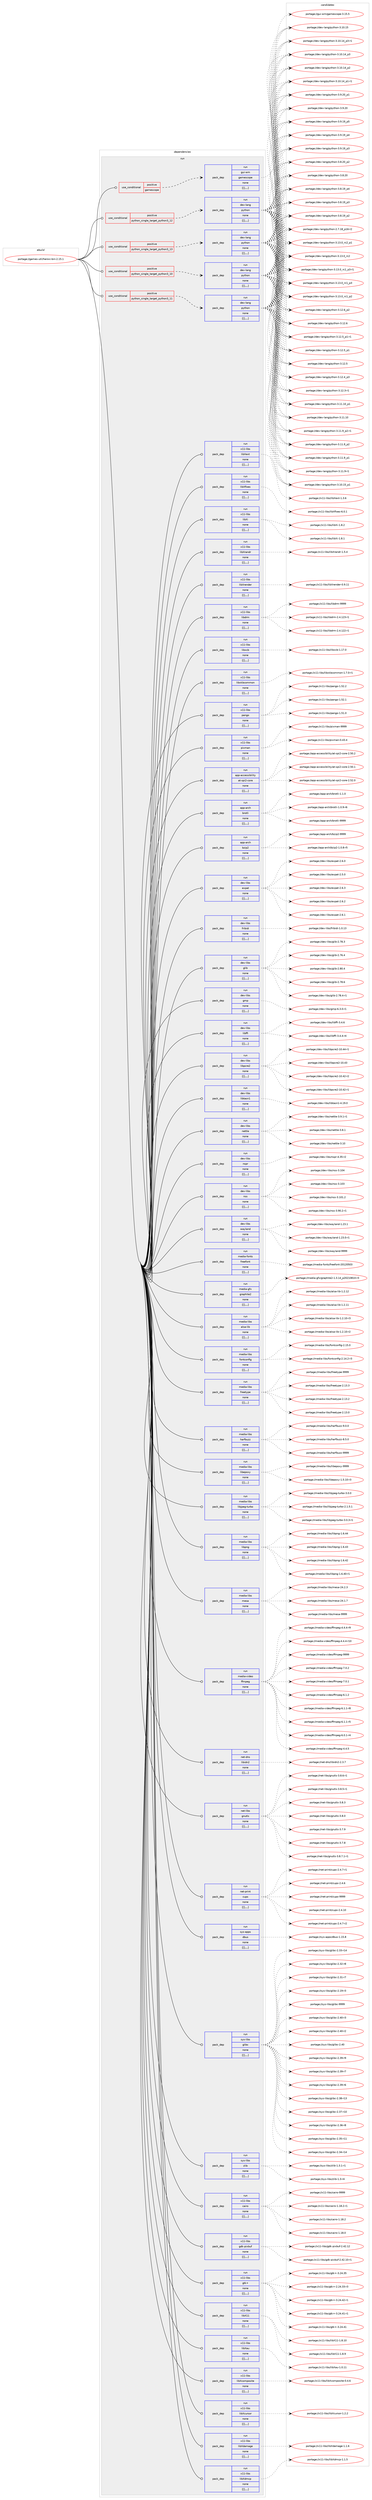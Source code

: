 digraph prolog {

# *************
# Graph options
# *************

newrank=true;
concentrate=true;
compound=true;
graph [rankdir=LR,fontname=Helvetica,fontsize=10,ranksep=1.5];#, ranksep=2.5, nodesep=0.2];
edge  [arrowhead=vee];
node  [fontname=Helvetica,fontsize=10];

# **********
# The ebuild
# **********

subgraph cluster_leftcol {
color=gray;
label=<<i>ebuild</i>>;
id [label="portage://games-util/heroic-bin-2.15.1", color=red, width=4, href="../games-util/heroic-bin-2.15.1.svg"];
}

# ****************
# The dependencies
# ****************

subgraph cluster_midcol {
color=gray;
label=<<i>dependencies</i>>;
subgraph cluster_compile {
fillcolor="#eeeeee";
style=filled;
label=<<i>compile</i>>;
}
subgraph cluster_compileandrun {
fillcolor="#eeeeee";
style=filled;
label=<<i>compile and run</i>>;
}
subgraph cluster_run {
fillcolor="#eeeeee";
style=filled;
label=<<i>run</i>>;
subgraph cond67470 {
dependency240287 [label=<<TABLE BORDER="0" CELLBORDER="1" CELLSPACING="0" CELLPADDING="4"><TR><TD ROWSPAN="3" CELLPADDING="10">use_conditional</TD></TR><TR><TD>positive</TD></TR><TR><TD>gamescope</TD></TR></TABLE>>, shape=none, color=red];
subgraph pack171309 {
dependency240288 [label=<<TABLE BORDER="0" CELLBORDER="1" CELLSPACING="0" CELLPADDING="4" WIDTH="220"><TR><TD ROWSPAN="6" CELLPADDING="30">pack_dep</TD></TR><TR><TD WIDTH="110">run</TD></TR><TR><TD>gui-wm</TD></TR><TR><TD>gamescope</TD></TR><TR><TD>none</TD></TR><TR><TD>[[],,,,]</TD></TR></TABLE>>, shape=none, color=blue];
}
dependency240287:e -> dependency240288:w [weight=20,style="dashed",arrowhead="vee"];
}
id:e -> dependency240287:w [weight=20,style="solid",arrowhead="odot"];
subgraph cond67471 {
dependency240289 [label=<<TABLE BORDER="0" CELLBORDER="1" CELLSPACING="0" CELLPADDING="4"><TR><TD ROWSPAN="3" CELLPADDING="10">use_conditional</TD></TR><TR><TD>positive</TD></TR><TR><TD>python_single_target_python3_10</TD></TR></TABLE>>, shape=none, color=red];
subgraph pack171310 {
dependency240290 [label=<<TABLE BORDER="0" CELLBORDER="1" CELLSPACING="0" CELLPADDING="4" WIDTH="220"><TR><TD ROWSPAN="6" CELLPADDING="30">pack_dep</TD></TR><TR><TD WIDTH="110">run</TD></TR><TR><TD>dev-lang</TD></TR><TR><TD>python</TD></TR><TR><TD>none</TD></TR><TR><TD>[[],,,,]</TD></TR></TABLE>>, shape=none, color=blue];
}
dependency240289:e -> dependency240290:w [weight=20,style="dashed",arrowhead="vee"];
}
id:e -> dependency240289:w [weight=20,style="solid",arrowhead="odot"];
subgraph cond67472 {
dependency240291 [label=<<TABLE BORDER="0" CELLBORDER="1" CELLSPACING="0" CELLPADDING="4"><TR><TD ROWSPAN="3" CELLPADDING="10">use_conditional</TD></TR><TR><TD>positive</TD></TR><TR><TD>python_single_target_python3_11</TD></TR></TABLE>>, shape=none, color=red];
subgraph pack171311 {
dependency240292 [label=<<TABLE BORDER="0" CELLBORDER="1" CELLSPACING="0" CELLPADDING="4" WIDTH="220"><TR><TD ROWSPAN="6" CELLPADDING="30">pack_dep</TD></TR><TR><TD WIDTH="110">run</TD></TR><TR><TD>dev-lang</TD></TR><TR><TD>python</TD></TR><TR><TD>none</TD></TR><TR><TD>[[],,,,]</TD></TR></TABLE>>, shape=none, color=blue];
}
dependency240291:e -> dependency240292:w [weight=20,style="dashed",arrowhead="vee"];
}
id:e -> dependency240291:w [weight=20,style="solid",arrowhead="odot"];
subgraph cond67473 {
dependency240293 [label=<<TABLE BORDER="0" CELLBORDER="1" CELLSPACING="0" CELLPADDING="4"><TR><TD ROWSPAN="3" CELLPADDING="10">use_conditional</TD></TR><TR><TD>positive</TD></TR><TR><TD>python_single_target_python3_12</TD></TR></TABLE>>, shape=none, color=red];
subgraph pack171312 {
dependency240294 [label=<<TABLE BORDER="0" CELLBORDER="1" CELLSPACING="0" CELLPADDING="4" WIDTH="220"><TR><TD ROWSPAN="6" CELLPADDING="30">pack_dep</TD></TR><TR><TD WIDTH="110">run</TD></TR><TR><TD>dev-lang</TD></TR><TR><TD>python</TD></TR><TR><TD>none</TD></TR><TR><TD>[[],,,,]</TD></TR></TABLE>>, shape=none, color=blue];
}
dependency240293:e -> dependency240294:w [weight=20,style="dashed",arrowhead="vee"];
}
id:e -> dependency240293:w [weight=20,style="solid",arrowhead="odot"];
subgraph cond67474 {
dependency240295 [label=<<TABLE BORDER="0" CELLBORDER="1" CELLSPACING="0" CELLPADDING="4"><TR><TD ROWSPAN="3" CELLPADDING="10">use_conditional</TD></TR><TR><TD>positive</TD></TR><TR><TD>python_single_target_python3_13</TD></TR></TABLE>>, shape=none, color=red];
subgraph pack171313 {
dependency240296 [label=<<TABLE BORDER="0" CELLBORDER="1" CELLSPACING="0" CELLPADDING="4" WIDTH="220"><TR><TD ROWSPAN="6" CELLPADDING="30">pack_dep</TD></TR><TR><TD WIDTH="110">run</TD></TR><TR><TD>dev-lang</TD></TR><TR><TD>python</TD></TR><TR><TD>none</TD></TR><TR><TD>[[],,,,]</TD></TR></TABLE>>, shape=none, color=blue];
}
dependency240295:e -> dependency240296:w [weight=20,style="dashed",arrowhead="vee"];
}
id:e -> dependency240295:w [weight=20,style="solid",arrowhead="odot"];
subgraph pack171314 {
dependency240297 [label=<<TABLE BORDER="0" CELLBORDER="1" CELLSPACING="0" CELLPADDING="4" WIDTH="220"><TR><TD ROWSPAN="6" CELLPADDING="30">pack_dep</TD></TR><TR><TD WIDTH="110">run</TD></TR><TR><TD>app-accessibility</TD></TR><TR><TD>at-spi2-core</TD></TR><TR><TD>none</TD></TR><TR><TD>[[],,,,]</TD></TR></TABLE>>, shape=none, color=blue];
}
id:e -> dependency240297:w [weight=20,style="solid",arrowhead="odot"];
subgraph pack171315 {
dependency240298 [label=<<TABLE BORDER="0" CELLBORDER="1" CELLSPACING="0" CELLPADDING="4" WIDTH="220"><TR><TD ROWSPAN="6" CELLPADDING="30">pack_dep</TD></TR><TR><TD WIDTH="110">run</TD></TR><TR><TD>app-arch</TD></TR><TR><TD>brotli</TD></TR><TR><TD>none</TD></TR><TR><TD>[[],,,,]</TD></TR></TABLE>>, shape=none, color=blue];
}
id:e -> dependency240298:w [weight=20,style="solid",arrowhead="odot"];
subgraph pack171316 {
dependency240299 [label=<<TABLE BORDER="0" CELLBORDER="1" CELLSPACING="0" CELLPADDING="4" WIDTH="220"><TR><TD ROWSPAN="6" CELLPADDING="30">pack_dep</TD></TR><TR><TD WIDTH="110">run</TD></TR><TR><TD>app-arch</TD></TR><TR><TD>bzip2</TD></TR><TR><TD>none</TD></TR><TR><TD>[[],,,,]</TD></TR></TABLE>>, shape=none, color=blue];
}
id:e -> dependency240299:w [weight=20,style="solid",arrowhead="odot"];
subgraph pack171317 {
dependency240300 [label=<<TABLE BORDER="0" CELLBORDER="1" CELLSPACING="0" CELLPADDING="4" WIDTH="220"><TR><TD ROWSPAN="6" CELLPADDING="30">pack_dep</TD></TR><TR><TD WIDTH="110">run</TD></TR><TR><TD>dev-libs</TD></TR><TR><TD>expat</TD></TR><TR><TD>none</TD></TR><TR><TD>[[],,,,]</TD></TR></TABLE>>, shape=none, color=blue];
}
id:e -> dependency240300:w [weight=20,style="solid",arrowhead="odot"];
subgraph pack171318 {
dependency240301 [label=<<TABLE BORDER="0" CELLBORDER="1" CELLSPACING="0" CELLPADDING="4" WIDTH="220"><TR><TD ROWSPAN="6" CELLPADDING="30">pack_dep</TD></TR><TR><TD WIDTH="110">run</TD></TR><TR><TD>dev-libs</TD></TR><TR><TD>fribidi</TD></TR><TR><TD>none</TD></TR><TR><TD>[[],,,,]</TD></TR></TABLE>>, shape=none, color=blue];
}
id:e -> dependency240301:w [weight=20,style="solid",arrowhead="odot"];
subgraph pack171319 {
dependency240302 [label=<<TABLE BORDER="0" CELLBORDER="1" CELLSPACING="0" CELLPADDING="4" WIDTH="220"><TR><TD ROWSPAN="6" CELLPADDING="30">pack_dep</TD></TR><TR><TD WIDTH="110">run</TD></TR><TR><TD>dev-libs</TD></TR><TR><TD>glib</TD></TR><TR><TD>none</TD></TR><TR><TD>[[],,,,]</TD></TR></TABLE>>, shape=none, color=blue];
}
id:e -> dependency240302:w [weight=20,style="solid",arrowhead="odot"];
subgraph pack171320 {
dependency240303 [label=<<TABLE BORDER="0" CELLBORDER="1" CELLSPACING="0" CELLPADDING="4" WIDTH="220"><TR><TD ROWSPAN="6" CELLPADDING="30">pack_dep</TD></TR><TR><TD WIDTH="110">run</TD></TR><TR><TD>dev-libs</TD></TR><TR><TD>gmp</TD></TR><TR><TD>none</TD></TR><TR><TD>[[],,,,]</TD></TR></TABLE>>, shape=none, color=blue];
}
id:e -> dependency240303:w [weight=20,style="solid",arrowhead="odot"];
subgraph pack171321 {
dependency240304 [label=<<TABLE BORDER="0" CELLBORDER="1" CELLSPACING="0" CELLPADDING="4" WIDTH="220"><TR><TD ROWSPAN="6" CELLPADDING="30">pack_dep</TD></TR><TR><TD WIDTH="110">run</TD></TR><TR><TD>dev-libs</TD></TR><TR><TD>libffi</TD></TR><TR><TD>none</TD></TR><TR><TD>[[],,,,]</TD></TR></TABLE>>, shape=none, color=blue];
}
id:e -> dependency240304:w [weight=20,style="solid",arrowhead="odot"];
subgraph pack171322 {
dependency240305 [label=<<TABLE BORDER="0" CELLBORDER="1" CELLSPACING="0" CELLPADDING="4" WIDTH="220"><TR><TD ROWSPAN="6" CELLPADDING="30">pack_dep</TD></TR><TR><TD WIDTH="110">run</TD></TR><TR><TD>dev-libs</TD></TR><TR><TD>libpcre2</TD></TR><TR><TD>none</TD></TR><TR><TD>[[],,,,]</TD></TR></TABLE>>, shape=none, color=blue];
}
id:e -> dependency240305:w [weight=20,style="solid",arrowhead="odot"];
subgraph pack171323 {
dependency240306 [label=<<TABLE BORDER="0" CELLBORDER="1" CELLSPACING="0" CELLPADDING="4" WIDTH="220"><TR><TD ROWSPAN="6" CELLPADDING="30">pack_dep</TD></TR><TR><TD WIDTH="110">run</TD></TR><TR><TD>dev-libs</TD></TR><TR><TD>libtasn1</TD></TR><TR><TD>none</TD></TR><TR><TD>[[],,,,]</TD></TR></TABLE>>, shape=none, color=blue];
}
id:e -> dependency240306:w [weight=20,style="solid",arrowhead="odot"];
subgraph pack171324 {
dependency240307 [label=<<TABLE BORDER="0" CELLBORDER="1" CELLSPACING="0" CELLPADDING="4" WIDTH="220"><TR><TD ROWSPAN="6" CELLPADDING="30">pack_dep</TD></TR><TR><TD WIDTH="110">run</TD></TR><TR><TD>dev-libs</TD></TR><TR><TD>nettle</TD></TR><TR><TD>none</TD></TR><TR><TD>[[],,,,]</TD></TR></TABLE>>, shape=none, color=blue];
}
id:e -> dependency240307:w [weight=20,style="solid",arrowhead="odot"];
subgraph pack171325 {
dependency240308 [label=<<TABLE BORDER="0" CELLBORDER="1" CELLSPACING="0" CELLPADDING="4" WIDTH="220"><TR><TD ROWSPAN="6" CELLPADDING="30">pack_dep</TD></TR><TR><TD WIDTH="110">run</TD></TR><TR><TD>dev-libs</TD></TR><TR><TD>nspr</TD></TR><TR><TD>none</TD></TR><TR><TD>[[],,,,]</TD></TR></TABLE>>, shape=none, color=blue];
}
id:e -> dependency240308:w [weight=20,style="solid",arrowhead="odot"];
subgraph pack171326 {
dependency240309 [label=<<TABLE BORDER="0" CELLBORDER="1" CELLSPACING="0" CELLPADDING="4" WIDTH="220"><TR><TD ROWSPAN="6" CELLPADDING="30">pack_dep</TD></TR><TR><TD WIDTH="110">run</TD></TR><TR><TD>dev-libs</TD></TR><TR><TD>nss</TD></TR><TR><TD>none</TD></TR><TR><TD>[[],,,,]</TD></TR></TABLE>>, shape=none, color=blue];
}
id:e -> dependency240309:w [weight=20,style="solid",arrowhead="odot"];
subgraph pack171327 {
dependency240310 [label=<<TABLE BORDER="0" CELLBORDER="1" CELLSPACING="0" CELLPADDING="4" WIDTH="220"><TR><TD ROWSPAN="6" CELLPADDING="30">pack_dep</TD></TR><TR><TD WIDTH="110">run</TD></TR><TR><TD>dev-libs</TD></TR><TR><TD>wayland</TD></TR><TR><TD>none</TD></TR><TR><TD>[[],,,,]</TD></TR></TABLE>>, shape=none, color=blue];
}
id:e -> dependency240310:w [weight=20,style="solid",arrowhead="odot"];
subgraph pack171328 {
dependency240311 [label=<<TABLE BORDER="0" CELLBORDER="1" CELLSPACING="0" CELLPADDING="4" WIDTH="220"><TR><TD ROWSPAN="6" CELLPADDING="30">pack_dep</TD></TR><TR><TD WIDTH="110">run</TD></TR><TR><TD>media-fonts</TD></TR><TR><TD>freefont</TD></TR><TR><TD>none</TD></TR><TR><TD>[[],,,,]</TD></TR></TABLE>>, shape=none, color=blue];
}
id:e -> dependency240311:w [weight=20,style="solid",arrowhead="odot"];
subgraph pack171329 {
dependency240312 [label=<<TABLE BORDER="0" CELLBORDER="1" CELLSPACING="0" CELLPADDING="4" WIDTH="220"><TR><TD ROWSPAN="6" CELLPADDING="30">pack_dep</TD></TR><TR><TD WIDTH="110">run</TD></TR><TR><TD>media-gfx</TD></TR><TR><TD>graphite2</TD></TR><TR><TD>none</TD></TR><TR><TD>[[],,,,]</TD></TR></TABLE>>, shape=none, color=blue];
}
id:e -> dependency240312:w [weight=20,style="solid",arrowhead="odot"];
subgraph pack171330 {
dependency240313 [label=<<TABLE BORDER="0" CELLBORDER="1" CELLSPACING="0" CELLPADDING="4" WIDTH="220"><TR><TD ROWSPAN="6" CELLPADDING="30">pack_dep</TD></TR><TR><TD WIDTH="110">run</TD></TR><TR><TD>media-libs</TD></TR><TR><TD>alsa-lib</TD></TR><TR><TD>none</TD></TR><TR><TD>[[],,,,]</TD></TR></TABLE>>, shape=none, color=blue];
}
id:e -> dependency240313:w [weight=20,style="solid",arrowhead="odot"];
subgraph pack171331 {
dependency240314 [label=<<TABLE BORDER="0" CELLBORDER="1" CELLSPACING="0" CELLPADDING="4" WIDTH="220"><TR><TD ROWSPAN="6" CELLPADDING="30">pack_dep</TD></TR><TR><TD WIDTH="110">run</TD></TR><TR><TD>media-libs</TD></TR><TR><TD>fontconfig</TD></TR><TR><TD>none</TD></TR><TR><TD>[[],,,,]</TD></TR></TABLE>>, shape=none, color=blue];
}
id:e -> dependency240314:w [weight=20,style="solid",arrowhead="odot"];
subgraph pack171332 {
dependency240315 [label=<<TABLE BORDER="0" CELLBORDER="1" CELLSPACING="0" CELLPADDING="4" WIDTH="220"><TR><TD ROWSPAN="6" CELLPADDING="30">pack_dep</TD></TR><TR><TD WIDTH="110">run</TD></TR><TR><TD>media-libs</TD></TR><TR><TD>freetype</TD></TR><TR><TD>none</TD></TR><TR><TD>[[],,,,]</TD></TR></TABLE>>, shape=none, color=blue];
}
id:e -> dependency240315:w [weight=20,style="solid",arrowhead="odot"];
subgraph pack171333 {
dependency240316 [label=<<TABLE BORDER="0" CELLBORDER="1" CELLSPACING="0" CELLPADDING="4" WIDTH="220"><TR><TD ROWSPAN="6" CELLPADDING="30">pack_dep</TD></TR><TR><TD WIDTH="110">run</TD></TR><TR><TD>media-libs</TD></TR><TR><TD>harfbuzz</TD></TR><TR><TD>none</TD></TR><TR><TD>[[],,,,]</TD></TR></TABLE>>, shape=none, color=blue];
}
id:e -> dependency240316:w [weight=20,style="solid",arrowhead="odot"];
subgraph pack171334 {
dependency240317 [label=<<TABLE BORDER="0" CELLBORDER="1" CELLSPACING="0" CELLPADDING="4" WIDTH="220"><TR><TD ROWSPAN="6" CELLPADDING="30">pack_dep</TD></TR><TR><TD WIDTH="110">run</TD></TR><TR><TD>media-libs</TD></TR><TR><TD>libepoxy</TD></TR><TR><TD>none</TD></TR><TR><TD>[[],,,,]</TD></TR></TABLE>>, shape=none, color=blue];
}
id:e -> dependency240317:w [weight=20,style="solid",arrowhead="odot"];
subgraph pack171335 {
dependency240318 [label=<<TABLE BORDER="0" CELLBORDER="1" CELLSPACING="0" CELLPADDING="4" WIDTH="220"><TR><TD ROWSPAN="6" CELLPADDING="30">pack_dep</TD></TR><TR><TD WIDTH="110">run</TD></TR><TR><TD>media-libs</TD></TR><TR><TD>libjpeg-turbo</TD></TR><TR><TD>none</TD></TR><TR><TD>[[],,,,]</TD></TR></TABLE>>, shape=none, color=blue];
}
id:e -> dependency240318:w [weight=20,style="solid",arrowhead="odot"];
subgraph pack171336 {
dependency240319 [label=<<TABLE BORDER="0" CELLBORDER="1" CELLSPACING="0" CELLPADDING="4" WIDTH="220"><TR><TD ROWSPAN="6" CELLPADDING="30">pack_dep</TD></TR><TR><TD WIDTH="110">run</TD></TR><TR><TD>media-libs</TD></TR><TR><TD>libpng</TD></TR><TR><TD>none</TD></TR><TR><TD>[[],,,,]</TD></TR></TABLE>>, shape=none, color=blue];
}
id:e -> dependency240319:w [weight=20,style="solid",arrowhead="odot"];
subgraph pack171337 {
dependency240320 [label=<<TABLE BORDER="0" CELLBORDER="1" CELLSPACING="0" CELLPADDING="4" WIDTH="220"><TR><TD ROWSPAN="6" CELLPADDING="30">pack_dep</TD></TR><TR><TD WIDTH="110">run</TD></TR><TR><TD>media-libs</TD></TR><TR><TD>mesa</TD></TR><TR><TD>none</TD></TR><TR><TD>[[],,,,]</TD></TR></TABLE>>, shape=none, color=blue];
}
id:e -> dependency240320:w [weight=20,style="solid",arrowhead="odot"];
subgraph pack171338 {
dependency240321 [label=<<TABLE BORDER="0" CELLBORDER="1" CELLSPACING="0" CELLPADDING="4" WIDTH="220"><TR><TD ROWSPAN="6" CELLPADDING="30">pack_dep</TD></TR><TR><TD WIDTH="110">run</TD></TR><TR><TD>media-video</TD></TR><TR><TD>ffmpeg</TD></TR><TR><TD>none</TD></TR><TR><TD>[[],,,,]</TD></TR></TABLE>>, shape=none, color=blue];
}
id:e -> dependency240321:w [weight=20,style="solid",arrowhead="odot"];
subgraph pack171339 {
dependency240322 [label=<<TABLE BORDER="0" CELLBORDER="1" CELLSPACING="0" CELLPADDING="4" WIDTH="220"><TR><TD ROWSPAN="6" CELLPADDING="30">pack_dep</TD></TR><TR><TD WIDTH="110">run</TD></TR><TR><TD>net-dns</TD></TR><TR><TD>libidn2</TD></TR><TR><TD>none</TD></TR><TR><TD>[[],,,,]</TD></TR></TABLE>>, shape=none, color=blue];
}
id:e -> dependency240322:w [weight=20,style="solid",arrowhead="odot"];
subgraph pack171340 {
dependency240323 [label=<<TABLE BORDER="0" CELLBORDER="1" CELLSPACING="0" CELLPADDING="4" WIDTH="220"><TR><TD ROWSPAN="6" CELLPADDING="30">pack_dep</TD></TR><TR><TD WIDTH="110">run</TD></TR><TR><TD>net-libs</TD></TR><TR><TD>gnutls</TD></TR><TR><TD>none</TD></TR><TR><TD>[[],,,,]</TD></TR></TABLE>>, shape=none, color=blue];
}
id:e -> dependency240323:w [weight=20,style="solid",arrowhead="odot"];
subgraph pack171341 {
dependency240324 [label=<<TABLE BORDER="0" CELLBORDER="1" CELLSPACING="0" CELLPADDING="4" WIDTH="220"><TR><TD ROWSPAN="6" CELLPADDING="30">pack_dep</TD></TR><TR><TD WIDTH="110">run</TD></TR><TR><TD>net-print</TD></TR><TR><TD>cups</TD></TR><TR><TD>none</TD></TR><TR><TD>[[],,,,]</TD></TR></TABLE>>, shape=none, color=blue];
}
id:e -> dependency240324:w [weight=20,style="solid",arrowhead="odot"];
subgraph pack171342 {
dependency240325 [label=<<TABLE BORDER="0" CELLBORDER="1" CELLSPACING="0" CELLPADDING="4" WIDTH="220"><TR><TD ROWSPAN="6" CELLPADDING="30">pack_dep</TD></TR><TR><TD WIDTH="110">run</TD></TR><TR><TD>sys-apps</TD></TR><TR><TD>dbus</TD></TR><TR><TD>none</TD></TR><TR><TD>[[],,,,]</TD></TR></TABLE>>, shape=none, color=blue];
}
id:e -> dependency240325:w [weight=20,style="solid",arrowhead="odot"];
subgraph pack171343 {
dependency240326 [label=<<TABLE BORDER="0" CELLBORDER="1" CELLSPACING="0" CELLPADDING="4" WIDTH="220"><TR><TD ROWSPAN="6" CELLPADDING="30">pack_dep</TD></TR><TR><TD WIDTH="110">run</TD></TR><TR><TD>sys-libs</TD></TR><TR><TD>glibc</TD></TR><TR><TD>none</TD></TR><TR><TD>[[],,,,]</TD></TR></TABLE>>, shape=none, color=blue];
}
id:e -> dependency240326:w [weight=20,style="solid",arrowhead="odot"];
subgraph pack171344 {
dependency240327 [label=<<TABLE BORDER="0" CELLBORDER="1" CELLSPACING="0" CELLPADDING="4" WIDTH="220"><TR><TD ROWSPAN="6" CELLPADDING="30">pack_dep</TD></TR><TR><TD WIDTH="110">run</TD></TR><TR><TD>sys-libs</TD></TR><TR><TD>zlib</TD></TR><TR><TD>none</TD></TR><TR><TD>[[],,,,]</TD></TR></TABLE>>, shape=none, color=blue];
}
id:e -> dependency240327:w [weight=20,style="solid",arrowhead="odot"];
subgraph pack171345 {
dependency240328 [label=<<TABLE BORDER="0" CELLBORDER="1" CELLSPACING="0" CELLPADDING="4" WIDTH="220"><TR><TD ROWSPAN="6" CELLPADDING="30">pack_dep</TD></TR><TR><TD WIDTH="110">run</TD></TR><TR><TD>x11-libs</TD></TR><TR><TD>cairo</TD></TR><TR><TD>none</TD></TR><TR><TD>[[],,,,]</TD></TR></TABLE>>, shape=none, color=blue];
}
id:e -> dependency240328:w [weight=20,style="solid",arrowhead="odot"];
subgraph pack171346 {
dependency240329 [label=<<TABLE BORDER="0" CELLBORDER="1" CELLSPACING="0" CELLPADDING="4" WIDTH="220"><TR><TD ROWSPAN="6" CELLPADDING="30">pack_dep</TD></TR><TR><TD WIDTH="110">run</TD></TR><TR><TD>x11-libs</TD></TR><TR><TD>gdk-pixbuf</TD></TR><TR><TD>none</TD></TR><TR><TD>[[],,,,]</TD></TR></TABLE>>, shape=none, color=blue];
}
id:e -> dependency240329:w [weight=20,style="solid",arrowhead="odot"];
subgraph pack171347 {
dependency240330 [label=<<TABLE BORDER="0" CELLBORDER="1" CELLSPACING="0" CELLPADDING="4" WIDTH="220"><TR><TD ROWSPAN="6" CELLPADDING="30">pack_dep</TD></TR><TR><TD WIDTH="110">run</TD></TR><TR><TD>x11-libs</TD></TR><TR><TD>gtk+</TD></TR><TR><TD>none</TD></TR><TR><TD>[[],,,,]</TD></TR></TABLE>>, shape=none, color=blue];
}
id:e -> dependency240330:w [weight=20,style="solid",arrowhead="odot"];
subgraph pack171348 {
dependency240331 [label=<<TABLE BORDER="0" CELLBORDER="1" CELLSPACING="0" CELLPADDING="4" WIDTH="220"><TR><TD ROWSPAN="6" CELLPADDING="30">pack_dep</TD></TR><TR><TD WIDTH="110">run</TD></TR><TR><TD>x11-libs</TD></TR><TR><TD>libX11</TD></TR><TR><TD>none</TD></TR><TR><TD>[[],,,,]</TD></TR></TABLE>>, shape=none, color=blue];
}
id:e -> dependency240331:w [weight=20,style="solid",arrowhead="odot"];
subgraph pack171349 {
dependency240332 [label=<<TABLE BORDER="0" CELLBORDER="1" CELLSPACING="0" CELLPADDING="4" WIDTH="220"><TR><TD ROWSPAN="6" CELLPADDING="30">pack_dep</TD></TR><TR><TD WIDTH="110">run</TD></TR><TR><TD>x11-libs</TD></TR><TR><TD>libXau</TD></TR><TR><TD>none</TD></TR><TR><TD>[[],,,,]</TD></TR></TABLE>>, shape=none, color=blue];
}
id:e -> dependency240332:w [weight=20,style="solid",arrowhead="odot"];
subgraph pack171350 {
dependency240333 [label=<<TABLE BORDER="0" CELLBORDER="1" CELLSPACING="0" CELLPADDING="4" WIDTH="220"><TR><TD ROWSPAN="6" CELLPADDING="30">pack_dep</TD></TR><TR><TD WIDTH="110">run</TD></TR><TR><TD>x11-libs</TD></TR><TR><TD>libXcomposite</TD></TR><TR><TD>none</TD></TR><TR><TD>[[],,,,]</TD></TR></TABLE>>, shape=none, color=blue];
}
id:e -> dependency240333:w [weight=20,style="solid",arrowhead="odot"];
subgraph pack171351 {
dependency240334 [label=<<TABLE BORDER="0" CELLBORDER="1" CELLSPACING="0" CELLPADDING="4" WIDTH="220"><TR><TD ROWSPAN="6" CELLPADDING="30">pack_dep</TD></TR><TR><TD WIDTH="110">run</TD></TR><TR><TD>x11-libs</TD></TR><TR><TD>libXcursor</TD></TR><TR><TD>none</TD></TR><TR><TD>[[],,,,]</TD></TR></TABLE>>, shape=none, color=blue];
}
id:e -> dependency240334:w [weight=20,style="solid",arrowhead="odot"];
subgraph pack171352 {
dependency240335 [label=<<TABLE BORDER="0" CELLBORDER="1" CELLSPACING="0" CELLPADDING="4" WIDTH="220"><TR><TD ROWSPAN="6" CELLPADDING="30">pack_dep</TD></TR><TR><TD WIDTH="110">run</TD></TR><TR><TD>x11-libs</TD></TR><TR><TD>libXdamage</TD></TR><TR><TD>none</TD></TR><TR><TD>[[],,,,]</TD></TR></TABLE>>, shape=none, color=blue];
}
id:e -> dependency240335:w [weight=20,style="solid",arrowhead="odot"];
subgraph pack171353 {
dependency240336 [label=<<TABLE BORDER="0" CELLBORDER="1" CELLSPACING="0" CELLPADDING="4" WIDTH="220"><TR><TD ROWSPAN="6" CELLPADDING="30">pack_dep</TD></TR><TR><TD WIDTH="110">run</TD></TR><TR><TD>x11-libs</TD></TR><TR><TD>libXdmcp</TD></TR><TR><TD>none</TD></TR><TR><TD>[[],,,,]</TD></TR></TABLE>>, shape=none, color=blue];
}
id:e -> dependency240336:w [weight=20,style="solid",arrowhead="odot"];
subgraph pack171354 {
dependency240337 [label=<<TABLE BORDER="0" CELLBORDER="1" CELLSPACING="0" CELLPADDING="4" WIDTH="220"><TR><TD ROWSPAN="6" CELLPADDING="30">pack_dep</TD></TR><TR><TD WIDTH="110">run</TD></TR><TR><TD>x11-libs</TD></TR><TR><TD>libXext</TD></TR><TR><TD>none</TD></TR><TR><TD>[[],,,,]</TD></TR></TABLE>>, shape=none, color=blue];
}
id:e -> dependency240337:w [weight=20,style="solid",arrowhead="odot"];
subgraph pack171355 {
dependency240338 [label=<<TABLE BORDER="0" CELLBORDER="1" CELLSPACING="0" CELLPADDING="4" WIDTH="220"><TR><TD ROWSPAN="6" CELLPADDING="30">pack_dep</TD></TR><TR><TD WIDTH="110">run</TD></TR><TR><TD>x11-libs</TD></TR><TR><TD>libXfixes</TD></TR><TR><TD>none</TD></TR><TR><TD>[[],,,,]</TD></TR></TABLE>>, shape=none, color=blue];
}
id:e -> dependency240338:w [weight=20,style="solid",arrowhead="odot"];
subgraph pack171356 {
dependency240339 [label=<<TABLE BORDER="0" CELLBORDER="1" CELLSPACING="0" CELLPADDING="4" WIDTH="220"><TR><TD ROWSPAN="6" CELLPADDING="30">pack_dep</TD></TR><TR><TD WIDTH="110">run</TD></TR><TR><TD>x11-libs</TD></TR><TR><TD>libXi</TD></TR><TR><TD>none</TD></TR><TR><TD>[[],,,,]</TD></TR></TABLE>>, shape=none, color=blue];
}
id:e -> dependency240339:w [weight=20,style="solid",arrowhead="odot"];
subgraph pack171357 {
dependency240340 [label=<<TABLE BORDER="0" CELLBORDER="1" CELLSPACING="0" CELLPADDING="4" WIDTH="220"><TR><TD ROWSPAN="6" CELLPADDING="30">pack_dep</TD></TR><TR><TD WIDTH="110">run</TD></TR><TR><TD>x11-libs</TD></TR><TR><TD>libXrandr</TD></TR><TR><TD>none</TD></TR><TR><TD>[[],,,,]</TD></TR></TABLE>>, shape=none, color=blue];
}
id:e -> dependency240340:w [weight=20,style="solid",arrowhead="odot"];
subgraph pack171358 {
dependency240341 [label=<<TABLE BORDER="0" CELLBORDER="1" CELLSPACING="0" CELLPADDING="4" WIDTH="220"><TR><TD ROWSPAN="6" CELLPADDING="30">pack_dep</TD></TR><TR><TD WIDTH="110">run</TD></TR><TR><TD>x11-libs</TD></TR><TR><TD>libXrender</TD></TR><TR><TD>none</TD></TR><TR><TD>[[],,,,]</TD></TR></TABLE>>, shape=none, color=blue];
}
id:e -> dependency240341:w [weight=20,style="solid",arrowhead="odot"];
subgraph pack171359 {
dependency240342 [label=<<TABLE BORDER="0" CELLBORDER="1" CELLSPACING="0" CELLPADDING="4" WIDTH="220"><TR><TD ROWSPAN="6" CELLPADDING="30">pack_dep</TD></TR><TR><TD WIDTH="110">run</TD></TR><TR><TD>x11-libs</TD></TR><TR><TD>libdrm</TD></TR><TR><TD>none</TD></TR><TR><TD>[[],,,,]</TD></TR></TABLE>>, shape=none, color=blue];
}
id:e -> dependency240342:w [weight=20,style="solid",arrowhead="odot"];
subgraph pack171360 {
dependency240343 [label=<<TABLE BORDER="0" CELLBORDER="1" CELLSPACING="0" CELLPADDING="4" WIDTH="220"><TR><TD ROWSPAN="6" CELLPADDING="30">pack_dep</TD></TR><TR><TD WIDTH="110">run</TD></TR><TR><TD>x11-libs</TD></TR><TR><TD>libxcb</TD></TR><TR><TD>none</TD></TR><TR><TD>[[],,,,]</TD></TR></TABLE>>, shape=none, color=blue];
}
id:e -> dependency240343:w [weight=20,style="solid",arrowhead="odot"];
subgraph pack171361 {
dependency240344 [label=<<TABLE BORDER="0" CELLBORDER="1" CELLSPACING="0" CELLPADDING="4" WIDTH="220"><TR><TD ROWSPAN="6" CELLPADDING="30">pack_dep</TD></TR><TR><TD WIDTH="110">run</TD></TR><TR><TD>x11-libs</TD></TR><TR><TD>libxkbcommon</TD></TR><TR><TD>none</TD></TR><TR><TD>[[],,,,]</TD></TR></TABLE>>, shape=none, color=blue];
}
id:e -> dependency240344:w [weight=20,style="solid",arrowhead="odot"];
subgraph pack171362 {
dependency240345 [label=<<TABLE BORDER="0" CELLBORDER="1" CELLSPACING="0" CELLPADDING="4" WIDTH="220"><TR><TD ROWSPAN="6" CELLPADDING="30">pack_dep</TD></TR><TR><TD WIDTH="110">run</TD></TR><TR><TD>x11-libs</TD></TR><TR><TD>pango</TD></TR><TR><TD>none</TD></TR><TR><TD>[[],,,,]</TD></TR></TABLE>>, shape=none, color=blue];
}
id:e -> dependency240345:w [weight=20,style="solid",arrowhead="odot"];
subgraph pack171363 {
dependency240346 [label=<<TABLE BORDER="0" CELLBORDER="1" CELLSPACING="0" CELLPADDING="4" WIDTH="220"><TR><TD ROWSPAN="6" CELLPADDING="30">pack_dep</TD></TR><TR><TD WIDTH="110">run</TD></TR><TR><TD>x11-libs</TD></TR><TR><TD>pixman</TD></TR><TR><TD>none</TD></TR><TR><TD>[[],,,,]</TD></TR></TABLE>>, shape=none, color=blue];
}
id:e -> dependency240346:w [weight=20,style="solid",arrowhead="odot"];
}
}

# **************
# The candidates
# **************

subgraph cluster_choices {
rank=same;
color=gray;
label=<<i>candidates</i>>;

subgraph choice171309 {
color=black;
nodesep=1;
choice1031171054511910947103971091011159911111210145514649534653 [label="portage://gui-wm/gamescope-3.15.5", color=red, width=4,href="../gui-wm/gamescope-3.15.5.svg"];
dependency240288:e -> choice1031171054511910947103971091011159911111210145514649534653:w [style=dotted,weight="100"];
}
subgraph choice171310 {
color=black;
nodesep=1;
choice100101118451089711010347112121116104111110455146495146489511499509511249 [label="portage://dev-lang/python-3.13.0_rc2_p1", color=red, width=4,href="../dev-lang/python-3.13.0_rc2_p1.svg"];
choice10010111845108971101034711212111610411111045514649514648951149950 [label="portage://dev-lang/python-3.13.0_rc2", color=red, width=4,href="../dev-lang/python-3.13.0_rc2.svg"];
choice1001011184510897110103471121211161041111104551464951464895114994995112514511449 [label="portage://dev-lang/python-3.13.0_rc1_p3-r1", color=red, width=4,href="../dev-lang/python-3.13.0_rc1_p3-r1.svg"];
choice100101118451089711010347112121116104111110455146495146489511499499511251 [label="portage://dev-lang/python-3.13.0_rc1_p3", color=red, width=4,href="../dev-lang/python-3.13.0_rc1_p3.svg"];
choice100101118451089711010347112121116104111110455146495146489511499499511250 [label="portage://dev-lang/python-3.13.0_rc1_p2", color=red, width=4,href="../dev-lang/python-3.13.0_rc1_p2.svg"];
choice100101118451089711010347112121116104111110455146495046549511250 [label="portage://dev-lang/python-3.12.6_p2", color=red, width=4,href="../dev-lang/python-3.12.6_p2.svg"];
choice10010111845108971101034711212111610411111045514649504654 [label="portage://dev-lang/python-3.12.6", color=red, width=4,href="../dev-lang/python-3.12.6.svg"];
choice1001011184510897110103471121211161041111104551464950465395112494511449 [label="portage://dev-lang/python-3.12.5_p1-r1", color=red, width=4,href="../dev-lang/python-3.12.5_p1-r1.svg"];
choice100101118451089711010347112121116104111110455146495046539511249 [label="portage://dev-lang/python-3.12.5_p1", color=red, width=4,href="../dev-lang/python-3.12.5_p1.svg"];
choice10010111845108971101034711212111610411111045514649504653 [label="portage://dev-lang/python-3.12.5", color=red, width=4,href="../dev-lang/python-3.12.5.svg"];
choice100101118451089711010347112121116104111110455146495046529511251 [label="portage://dev-lang/python-3.12.4_p3", color=red, width=4,href="../dev-lang/python-3.12.4_p3.svg"];
choice100101118451089711010347112121116104111110455146495046514511449 [label="portage://dev-lang/python-3.12.3-r1", color=red, width=4,href="../dev-lang/python-3.12.3-r1.svg"];
choice10010111845108971101034711212111610411111045514649494649489511249 [label="portage://dev-lang/python-3.11.10_p1", color=red, width=4,href="../dev-lang/python-3.11.10_p1.svg"];
choice1001011184510897110103471121211161041111104551464949464948 [label="portage://dev-lang/python-3.11.10", color=red, width=4,href="../dev-lang/python-3.11.10.svg"];
choice1001011184510897110103471121211161041111104551464949465795112504511449 [label="portage://dev-lang/python-3.11.9_p2-r1", color=red, width=4,href="../dev-lang/python-3.11.9_p2-r1.svg"];
choice100101118451089711010347112121116104111110455146494946579511250 [label="portage://dev-lang/python-3.11.9_p2", color=red, width=4,href="../dev-lang/python-3.11.9_p2.svg"];
choice100101118451089711010347112121116104111110455146494946579511249 [label="portage://dev-lang/python-3.11.9_p1", color=red, width=4,href="../dev-lang/python-3.11.9_p1.svg"];
choice100101118451089711010347112121116104111110455146494946574511449 [label="portage://dev-lang/python-3.11.9-r1", color=red, width=4,href="../dev-lang/python-3.11.9-r1.svg"];
choice10010111845108971101034711212111610411111045514649484649539511249 [label="portage://dev-lang/python-3.10.15_p1", color=red, width=4,href="../dev-lang/python-3.10.15_p1.svg"];
choice1001011184510897110103471121211161041111104551464948464953 [label="portage://dev-lang/python-3.10.15", color=red, width=4,href="../dev-lang/python-3.10.15.svg"];
choice100101118451089711010347112121116104111110455146494846495295112514511449 [label="portage://dev-lang/python-3.10.14_p3-r1", color=red, width=4,href="../dev-lang/python-3.10.14_p3-r1.svg"];
choice10010111845108971101034711212111610411111045514649484649529511251 [label="portage://dev-lang/python-3.10.14_p3", color=red, width=4,href="../dev-lang/python-3.10.14_p3.svg"];
choice10010111845108971101034711212111610411111045514649484649529511250 [label="portage://dev-lang/python-3.10.14_p2", color=red, width=4,href="../dev-lang/python-3.10.14_p2.svg"];
choice100101118451089711010347112121116104111110455146494846495295112494511449 [label="portage://dev-lang/python-3.10.14_p1-r1", color=red, width=4,href="../dev-lang/python-3.10.14_p1-r1.svg"];
choice100101118451089711010347112121116104111110455146574650489511249 [label="portage://dev-lang/python-3.9.20_p1", color=red, width=4,href="../dev-lang/python-3.9.20_p1.svg"];
choice10010111845108971101034711212111610411111045514657465048 [label="portage://dev-lang/python-3.9.20", color=red, width=4,href="../dev-lang/python-3.9.20.svg"];
choice100101118451089711010347112121116104111110455146574649579511253 [label="portage://dev-lang/python-3.9.19_p5", color=red, width=4,href="../dev-lang/python-3.9.19_p5.svg"];
choice100101118451089711010347112121116104111110455146574649579511252 [label="portage://dev-lang/python-3.9.19_p4", color=red, width=4,href="../dev-lang/python-3.9.19_p4.svg"];
choice100101118451089711010347112121116104111110455146574649579511251 [label="portage://dev-lang/python-3.9.19_p3", color=red, width=4,href="../dev-lang/python-3.9.19_p3.svg"];
choice100101118451089711010347112121116104111110455146564650489511250 [label="portage://dev-lang/python-3.8.20_p2", color=red, width=4,href="../dev-lang/python-3.8.20_p2.svg"];
choice10010111845108971101034711212111610411111045514656465048 [label="portage://dev-lang/python-3.8.20", color=red, width=4,href="../dev-lang/python-3.8.20.svg"];
choice100101118451089711010347112121116104111110455146564649579511252 [label="portage://dev-lang/python-3.8.19_p4", color=red, width=4,href="../dev-lang/python-3.8.19_p4.svg"];
choice100101118451089711010347112121116104111110455146564649579511251 [label="portage://dev-lang/python-3.8.19_p3", color=red, width=4,href="../dev-lang/python-3.8.19_p3.svg"];
choice100101118451089711010347112121116104111110455146564649579511250 [label="portage://dev-lang/python-3.8.19_p2", color=red, width=4,href="../dev-lang/python-3.8.19_p2.svg"];
choice100101118451089711010347112121116104111110455046554649569511249544511450 [label="portage://dev-lang/python-2.7.18_p16-r2", color=red, width=4,href="../dev-lang/python-2.7.18_p16-r2.svg"];
dependency240290:e -> choice100101118451089711010347112121116104111110455146495146489511499509511249:w [style=dotted,weight="100"];
dependency240290:e -> choice10010111845108971101034711212111610411111045514649514648951149950:w [style=dotted,weight="100"];
dependency240290:e -> choice1001011184510897110103471121211161041111104551464951464895114994995112514511449:w [style=dotted,weight="100"];
dependency240290:e -> choice100101118451089711010347112121116104111110455146495146489511499499511251:w [style=dotted,weight="100"];
dependency240290:e -> choice100101118451089711010347112121116104111110455146495146489511499499511250:w [style=dotted,weight="100"];
dependency240290:e -> choice100101118451089711010347112121116104111110455146495046549511250:w [style=dotted,weight="100"];
dependency240290:e -> choice10010111845108971101034711212111610411111045514649504654:w [style=dotted,weight="100"];
dependency240290:e -> choice1001011184510897110103471121211161041111104551464950465395112494511449:w [style=dotted,weight="100"];
dependency240290:e -> choice100101118451089711010347112121116104111110455146495046539511249:w [style=dotted,weight="100"];
dependency240290:e -> choice10010111845108971101034711212111610411111045514649504653:w [style=dotted,weight="100"];
dependency240290:e -> choice100101118451089711010347112121116104111110455146495046529511251:w [style=dotted,weight="100"];
dependency240290:e -> choice100101118451089711010347112121116104111110455146495046514511449:w [style=dotted,weight="100"];
dependency240290:e -> choice10010111845108971101034711212111610411111045514649494649489511249:w [style=dotted,weight="100"];
dependency240290:e -> choice1001011184510897110103471121211161041111104551464949464948:w [style=dotted,weight="100"];
dependency240290:e -> choice1001011184510897110103471121211161041111104551464949465795112504511449:w [style=dotted,weight="100"];
dependency240290:e -> choice100101118451089711010347112121116104111110455146494946579511250:w [style=dotted,weight="100"];
dependency240290:e -> choice100101118451089711010347112121116104111110455146494946579511249:w [style=dotted,weight="100"];
dependency240290:e -> choice100101118451089711010347112121116104111110455146494946574511449:w [style=dotted,weight="100"];
dependency240290:e -> choice10010111845108971101034711212111610411111045514649484649539511249:w [style=dotted,weight="100"];
dependency240290:e -> choice1001011184510897110103471121211161041111104551464948464953:w [style=dotted,weight="100"];
dependency240290:e -> choice100101118451089711010347112121116104111110455146494846495295112514511449:w [style=dotted,weight="100"];
dependency240290:e -> choice10010111845108971101034711212111610411111045514649484649529511251:w [style=dotted,weight="100"];
dependency240290:e -> choice10010111845108971101034711212111610411111045514649484649529511250:w [style=dotted,weight="100"];
dependency240290:e -> choice100101118451089711010347112121116104111110455146494846495295112494511449:w [style=dotted,weight="100"];
dependency240290:e -> choice100101118451089711010347112121116104111110455146574650489511249:w [style=dotted,weight="100"];
dependency240290:e -> choice10010111845108971101034711212111610411111045514657465048:w [style=dotted,weight="100"];
dependency240290:e -> choice100101118451089711010347112121116104111110455146574649579511253:w [style=dotted,weight="100"];
dependency240290:e -> choice100101118451089711010347112121116104111110455146574649579511252:w [style=dotted,weight="100"];
dependency240290:e -> choice100101118451089711010347112121116104111110455146574649579511251:w [style=dotted,weight="100"];
dependency240290:e -> choice100101118451089711010347112121116104111110455146564650489511250:w [style=dotted,weight="100"];
dependency240290:e -> choice10010111845108971101034711212111610411111045514656465048:w [style=dotted,weight="100"];
dependency240290:e -> choice100101118451089711010347112121116104111110455146564649579511252:w [style=dotted,weight="100"];
dependency240290:e -> choice100101118451089711010347112121116104111110455146564649579511251:w [style=dotted,weight="100"];
dependency240290:e -> choice100101118451089711010347112121116104111110455146564649579511250:w [style=dotted,weight="100"];
dependency240290:e -> choice100101118451089711010347112121116104111110455046554649569511249544511450:w [style=dotted,weight="100"];
}
subgraph choice171311 {
color=black;
nodesep=1;
choice100101118451089711010347112121116104111110455146495146489511499509511249 [label="portage://dev-lang/python-3.13.0_rc2_p1", color=red, width=4,href="../dev-lang/python-3.13.0_rc2_p1.svg"];
choice10010111845108971101034711212111610411111045514649514648951149950 [label="portage://dev-lang/python-3.13.0_rc2", color=red, width=4,href="../dev-lang/python-3.13.0_rc2.svg"];
choice1001011184510897110103471121211161041111104551464951464895114994995112514511449 [label="portage://dev-lang/python-3.13.0_rc1_p3-r1", color=red, width=4,href="../dev-lang/python-3.13.0_rc1_p3-r1.svg"];
choice100101118451089711010347112121116104111110455146495146489511499499511251 [label="portage://dev-lang/python-3.13.0_rc1_p3", color=red, width=4,href="../dev-lang/python-3.13.0_rc1_p3.svg"];
choice100101118451089711010347112121116104111110455146495146489511499499511250 [label="portage://dev-lang/python-3.13.0_rc1_p2", color=red, width=4,href="../dev-lang/python-3.13.0_rc1_p2.svg"];
choice100101118451089711010347112121116104111110455146495046549511250 [label="portage://dev-lang/python-3.12.6_p2", color=red, width=4,href="../dev-lang/python-3.12.6_p2.svg"];
choice10010111845108971101034711212111610411111045514649504654 [label="portage://dev-lang/python-3.12.6", color=red, width=4,href="../dev-lang/python-3.12.6.svg"];
choice1001011184510897110103471121211161041111104551464950465395112494511449 [label="portage://dev-lang/python-3.12.5_p1-r1", color=red, width=4,href="../dev-lang/python-3.12.5_p1-r1.svg"];
choice100101118451089711010347112121116104111110455146495046539511249 [label="portage://dev-lang/python-3.12.5_p1", color=red, width=4,href="../dev-lang/python-3.12.5_p1.svg"];
choice10010111845108971101034711212111610411111045514649504653 [label="portage://dev-lang/python-3.12.5", color=red, width=4,href="../dev-lang/python-3.12.5.svg"];
choice100101118451089711010347112121116104111110455146495046529511251 [label="portage://dev-lang/python-3.12.4_p3", color=red, width=4,href="../dev-lang/python-3.12.4_p3.svg"];
choice100101118451089711010347112121116104111110455146495046514511449 [label="portage://dev-lang/python-3.12.3-r1", color=red, width=4,href="../dev-lang/python-3.12.3-r1.svg"];
choice10010111845108971101034711212111610411111045514649494649489511249 [label="portage://dev-lang/python-3.11.10_p1", color=red, width=4,href="../dev-lang/python-3.11.10_p1.svg"];
choice1001011184510897110103471121211161041111104551464949464948 [label="portage://dev-lang/python-3.11.10", color=red, width=4,href="../dev-lang/python-3.11.10.svg"];
choice1001011184510897110103471121211161041111104551464949465795112504511449 [label="portage://dev-lang/python-3.11.9_p2-r1", color=red, width=4,href="../dev-lang/python-3.11.9_p2-r1.svg"];
choice100101118451089711010347112121116104111110455146494946579511250 [label="portage://dev-lang/python-3.11.9_p2", color=red, width=4,href="../dev-lang/python-3.11.9_p2.svg"];
choice100101118451089711010347112121116104111110455146494946579511249 [label="portage://dev-lang/python-3.11.9_p1", color=red, width=4,href="../dev-lang/python-3.11.9_p1.svg"];
choice100101118451089711010347112121116104111110455146494946574511449 [label="portage://dev-lang/python-3.11.9-r1", color=red, width=4,href="../dev-lang/python-3.11.9-r1.svg"];
choice10010111845108971101034711212111610411111045514649484649539511249 [label="portage://dev-lang/python-3.10.15_p1", color=red, width=4,href="../dev-lang/python-3.10.15_p1.svg"];
choice1001011184510897110103471121211161041111104551464948464953 [label="portage://dev-lang/python-3.10.15", color=red, width=4,href="../dev-lang/python-3.10.15.svg"];
choice100101118451089711010347112121116104111110455146494846495295112514511449 [label="portage://dev-lang/python-3.10.14_p3-r1", color=red, width=4,href="../dev-lang/python-3.10.14_p3-r1.svg"];
choice10010111845108971101034711212111610411111045514649484649529511251 [label="portage://dev-lang/python-3.10.14_p3", color=red, width=4,href="../dev-lang/python-3.10.14_p3.svg"];
choice10010111845108971101034711212111610411111045514649484649529511250 [label="portage://dev-lang/python-3.10.14_p2", color=red, width=4,href="../dev-lang/python-3.10.14_p2.svg"];
choice100101118451089711010347112121116104111110455146494846495295112494511449 [label="portage://dev-lang/python-3.10.14_p1-r1", color=red, width=4,href="../dev-lang/python-3.10.14_p1-r1.svg"];
choice100101118451089711010347112121116104111110455146574650489511249 [label="portage://dev-lang/python-3.9.20_p1", color=red, width=4,href="../dev-lang/python-3.9.20_p1.svg"];
choice10010111845108971101034711212111610411111045514657465048 [label="portage://dev-lang/python-3.9.20", color=red, width=4,href="../dev-lang/python-3.9.20.svg"];
choice100101118451089711010347112121116104111110455146574649579511253 [label="portage://dev-lang/python-3.9.19_p5", color=red, width=4,href="../dev-lang/python-3.9.19_p5.svg"];
choice100101118451089711010347112121116104111110455146574649579511252 [label="portage://dev-lang/python-3.9.19_p4", color=red, width=4,href="../dev-lang/python-3.9.19_p4.svg"];
choice100101118451089711010347112121116104111110455146574649579511251 [label="portage://dev-lang/python-3.9.19_p3", color=red, width=4,href="../dev-lang/python-3.9.19_p3.svg"];
choice100101118451089711010347112121116104111110455146564650489511250 [label="portage://dev-lang/python-3.8.20_p2", color=red, width=4,href="../dev-lang/python-3.8.20_p2.svg"];
choice10010111845108971101034711212111610411111045514656465048 [label="portage://dev-lang/python-3.8.20", color=red, width=4,href="../dev-lang/python-3.8.20.svg"];
choice100101118451089711010347112121116104111110455146564649579511252 [label="portage://dev-lang/python-3.8.19_p4", color=red, width=4,href="../dev-lang/python-3.8.19_p4.svg"];
choice100101118451089711010347112121116104111110455146564649579511251 [label="portage://dev-lang/python-3.8.19_p3", color=red, width=4,href="../dev-lang/python-3.8.19_p3.svg"];
choice100101118451089711010347112121116104111110455146564649579511250 [label="portage://dev-lang/python-3.8.19_p2", color=red, width=4,href="../dev-lang/python-3.8.19_p2.svg"];
choice100101118451089711010347112121116104111110455046554649569511249544511450 [label="portage://dev-lang/python-2.7.18_p16-r2", color=red, width=4,href="../dev-lang/python-2.7.18_p16-r2.svg"];
dependency240292:e -> choice100101118451089711010347112121116104111110455146495146489511499509511249:w [style=dotted,weight="100"];
dependency240292:e -> choice10010111845108971101034711212111610411111045514649514648951149950:w [style=dotted,weight="100"];
dependency240292:e -> choice1001011184510897110103471121211161041111104551464951464895114994995112514511449:w [style=dotted,weight="100"];
dependency240292:e -> choice100101118451089711010347112121116104111110455146495146489511499499511251:w [style=dotted,weight="100"];
dependency240292:e -> choice100101118451089711010347112121116104111110455146495146489511499499511250:w [style=dotted,weight="100"];
dependency240292:e -> choice100101118451089711010347112121116104111110455146495046549511250:w [style=dotted,weight="100"];
dependency240292:e -> choice10010111845108971101034711212111610411111045514649504654:w [style=dotted,weight="100"];
dependency240292:e -> choice1001011184510897110103471121211161041111104551464950465395112494511449:w [style=dotted,weight="100"];
dependency240292:e -> choice100101118451089711010347112121116104111110455146495046539511249:w [style=dotted,weight="100"];
dependency240292:e -> choice10010111845108971101034711212111610411111045514649504653:w [style=dotted,weight="100"];
dependency240292:e -> choice100101118451089711010347112121116104111110455146495046529511251:w [style=dotted,weight="100"];
dependency240292:e -> choice100101118451089711010347112121116104111110455146495046514511449:w [style=dotted,weight="100"];
dependency240292:e -> choice10010111845108971101034711212111610411111045514649494649489511249:w [style=dotted,weight="100"];
dependency240292:e -> choice1001011184510897110103471121211161041111104551464949464948:w [style=dotted,weight="100"];
dependency240292:e -> choice1001011184510897110103471121211161041111104551464949465795112504511449:w [style=dotted,weight="100"];
dependency240292:e -> choice100101118451089711010347112121116104111110455146494946579511250:w [style=dotted,weight="100"];
dependency240292:e -> choice100101118451089711010347112121116104111110455146494946579511249:w [style=dotted,weight="100"];
dependency240292:e -> choice100101118451089711010347112121116104111110455146494946574511449:w [style=dotted,weight="100"];
dependency240292:e -> choice10010111845108971101034711212111610411111045514649484649539511249:w [style=dotted,weight="100"];
dependency240292:e -> choice1001011184510897110103471121211161041111104551464948464953:w [style=dotted,weight="100"];
dependency240292:e -> choice100101118451089711010347112121116104111110455146494846495295112514511449:w [style=dotted,weight="100"];
dependency240292:e -> choice10010111845108971101034711212111610411111045514649484649529511251:w [style=dotted,weight="100"];
dependency240292:e -> choice10010111845108971101034711212111610411111045514649484649529511250:w [style=dotted,weight="100"];
dependency240292:e -> choice100101118451089711010347112121116104111110455146494846495295112494511449:w [style=dotted,weight="100"];
dependency240292:e -> choice100101118451089711010347112121116104111110455146574650489511249:w [style=dotted,weight="100"];
dependency240292:e -> choice10010111845108971101034711212111610411111045514657465048:w [style=dotted,weight="100"];
dependency240292:e -> choice100101118451089711010347112121116104111110455146574649579511253:w [style=dotted,weight="100"];
dependency240292:e -> choice100101118451089711010347112121116104111110455146574649579511252:w [style=dotted,weight="100"];
dependency240292:e -> choice100101118451089711010347112121116104111110455146574649579511251:w [style=dotted,weight="100"];
dependency240292:e -> choice100101118451089711010347112121116104111110455146564650489511250:w [style=dotted,weight="100"];
dependency240292:e -> choice10010111845108971101034711212111610411111045514656465048:w [style=dotted,weight="100"];
dependency240292:e -> choice100101118451089711010347112121116104111110455146564649579511252:w [style=dotted,weight="100"];
dependency240292:e -> choice100101118451089711010347112121116104111110455146564649579511251:w [style=dotted,weight="100"];
dependency240292:e -> choice100101118451089711010347112121116104111110455146564649579511250:w [style=dotted,weight="100"];
dependency240292:e -> choice100101118451089711010347112121116104111110455046554649569511249544511450:w [style=dotted,weight="100"];
}
subgraph choice171312 {
color=black;
nodesep=1;
choice100101118451089711010347112121116104111110455146495146489511499509511249 [label="portage://dev-lang/python-3.13.0_rc2_p1", color=red, width=4,href="../dev-lang/python-3.13.0_rc2_p1.svg"];
choice10010111845108971101034711212111610411111045514649514648951149950 [label="portage://dev-lang/python-3.13.0_rc2", color=red, width=4,href="../dev-lang/python-3.13.0_rc2.svg"];
choice1001011184510897110103471121211161041111104551464951464895114994995112514511449 [label="portage://dev-lang/python-3.13.0_rc1_p3-r1", color=red, width=4,href="../dev-lang/python-3.13.0_rc1_p3-r1.svg"];
choice100101118451089711010347112121116104111110455146495146489511499499511251 [label="portage://dev-lang/python-3.13.0_rc1_p3", color=red, width=4,href="../dev-lang/python-3.13.0_rc1_p3.svg"];
choice100101118451089711010347112121116104111110455146495146489511499499511250 [label="portage://dev-lang/python-3.13.0_rc1_p2", color=red, width=4,href="../dev-lang/python-3.13.0_rc1_p2.svg"];
choice100101118451089711010347112121116104111110455146495046549511250 [label="portage://dev-lang/python-3.12.6_p2", color=red, width=4,href="../dev-lang/python-3.12.6_p2.svg"];
choice10010111845108971101034711212111610411111045514649504654 [label="portage://dev-lang/python-3.12.6", color=red, width=4,href="../dev-lang/python-3.12.6.svg"];
choice1001011184510897110103471121211161041111104551464950465395112494511449 [label="portage://dev-lang/python-3.12.5_p1-r1", color=red, width=4,href="../dev-lang/python-3.12.5_p1-r1.svg"];
choice100101118451089711010347112121116104111110455146495046539511249 [label="portage://dev-lang/python-3.12.5_p1", color=red, width=4,href="../dev-lang/python-3.12.5_p1.svg"];
choice10010111845108971101034711212111610411111045514649504653 [label="portage://dev-lang/python-3.12.5", color=red, width=4,href="../dev-lang/python-3.12.5.svg"];
choice100101118451089711010347112121116104111110455146495046529511251 [label="portage://dev-lang/python-3.12.4_p3", color=red, width=4,href="../dev-lang/python-3.12.4_p3.svg"];
choice100101118451089711010347112121116104111110455146495046514511449 [label="portage://dev-lang/python-3.12.3-r1", color=red, width=4,href="../dev-lang/python-3.12.3-r1.svg"];
choice10010111845108971101034711212111610411111045514649494649489511249 [label="portage://dev-lang/python-3.11.10_p1", color=red, width=4,href="../dev-lang/python-3.11.10_p1.svg"];
choice1001011184510897110103471121211161041111104551464949464948 [label="portage://dev-lang/python-3.11.10", color=red, width=4,href="../dev-lang/python-3.11.10.svg"];
choice1001011184510897110103471121211161041111104551464949465795112504511449 [label="portage://dev-lang/python-3.11.9_p2-r1", color=red, width=4,href="../dev-lang/python-3.11.9_p2-r1.svg"];
choice100101118451089711010347112121116104111110455146494946579511250 [label="portage://dev-lang/python-3.11.9_p2", color=red, width=4,href="../dev-lang/python-3.11.9_p2.svg"];
choice100101118451089711010347112121116104111110455146494946579511249 [label="portage://dev-lang/python-3.11.9_p1", color=red, width=4,href="../dev-lang/python-3.11.9_p1.svg"];
choice100101118451089711010347112121116104111110455146494946574511449 [label="portage://dev-lang/python-3.11.9-r1", color=red, width=4,href="../dev-lang/python-3.11.9-r1.svg"];
choice10010111845108971101034711212111610411111045514649484649539511249 [label="portage://dev-lang/python-3.10.15_p1", color=red, width=4,href="../dev-lang/python-3.10.15_p1.svg"];
choice1001011184510897110103471121211161041111104551464948464953 [label="portage://dev-lang/python-3.10.15", color=red, width=4,href="../dev-lang/python-3.10.15.svg"];
choice100101118451089711010347112121116104111110455146494846495295112514511449 [label="portage://dev-lang/python-3.10.14_p3-r1", color=red, width=4,href="../dev-lang/python-3.10.14_p3-r1.svg"];
choice10010111845108971101034711212111610411111045514649484649529511251 [label="portage://dev-lang/python-3.10.14_p3", color=red, width=4,href="../dev-lang/python-3.10.14_p3.svg"];
choice10010111845108971101034711212111610411111045514649484649529511250 [label="portage://dev-lang/python-3.10.14_p2", color=red, width=4,href="../dev-lang/python-3.10.14_p2.svg"];
choice100101118451089711010347112121116104111110455146494846495295112494511449 [label="portage://dev-lang/python-3.10.14_p1-r1", color=red, width=4,href="../dev-lang/python-3.10.14_p1-r1.svg"];
choice100101118451089711010347112121116104111110455146574650489511249 [label="portage://dev-lang/python-3.9.20_p1", color=red, width=4,href="../dev-lang/python-3.9.20_p1.svg"];
choice10010111845108971101034711212111610411111045514657465048 [label="portage://dev-lang/python-3.9.20", color=red, width=4,href="../dev-lang/python-3.9.20.svg"];
choice100101118451089711010347112121116104111110455146574649579511253 [label="portage://dev-lang/python-3.9.19_p5", color=red, width=4,href="../dev-lang/python-3.9.19_p5.svg"];
choice100101118451089711010347112121116104111110455146574649579511252 [label="portage://dev-lang/python-3.9.19_p4", color=red, width=4,href="../dev-lang/python-3.9.19_p4.svg"];
choice100101118451089711010347112121116104111110455146574649579511251 [label="portage://dev-lang/python-3.9.19_p3", color=red, width=4,href="../dev-lang/python-3.9.19_p3.svg"];
choice100101118451089711010347112121116104111110455146564650489511250 [label="portage://dev-lang/python-3.8.20_p2", color=red, width=4,href="../dev-lang/python-3.8.20_p2.svg"];
choice10010111845108971101034711212111610411111045514656465048 [label="portage://dev-lang/python-3.8.20", color=red, width=4,href="../dev-lang/python-3.8.20.svg"];
choice100101118451089711010347112121116104111110455146564649579511252 [label="portage://dev-lang/python-3.8.19_p4", color=red, width=4,href="../dev-lang/python-3.8.19_p4.svg"];
choice100101118451089711010347112121116104111110455146564649579511251 [label="portage://dev-lang/python-3.8.19_p3", color=red, width=4,href="../dev-lang/python-3.8.19_p3.svg"];
choice100101118451089711010347112121116104111110455146564649579511250 [label="portage://dev-lang/python-3.8.19_p2", color=red, width=4,href="../dev-lang/python-3.8.19_p2.svg"];
choice100101118451089711010347112121116104111110455046554649569511249544511450 [label="portage://dev-lang/python-2.7.18_p16-r2", color=red, width=4,href="../dev-lang/python-2.7.18_p16-r2.svg"];
dependency240294:e -> choice100101118451089711010347112121116104111110455146495146489511499509511249:w [style=dotted,weight="100"];
dependency240294:e -> choice10010111845108971101034711212111610411111045514649514648951149950:w [style=dotted,weight="100"];
dependency240294:e -> choice1001011184510897110103471121211161041111104551464951464895114994995112514511449:w [style=dotted,weight="100"];
dependency240294:e -> choice100101118451089711010347112121116104111110455146495146489511499499511251:w [style=dotted,weight="100"];
dependency240294:e -> choice100101118451089711010347112121116104111110455146495146489511499499511250:w [style=dotted,weight="100"];
dependency240294:e -> choice100101118451089711010347112121116104111110455146495046549511250:w [style=dotted,weight="100"];
dependency240294:e -> choice10010111845108971101034711212111610411111045514649504654:w [style=dotted,weight="100"];
dependency240294:e -> choice1001011184510897110103471121211161041111104551464950465395112494511449:w [style=dotted,weight="100"];
dependency240294:e -> choice100101118451089711010347112121116104111110455146495046539511249:w [style=dotted,weight="100"];
dependency240294:e -> choice10010111845108971101034711212111610411111045514649504653:w [style=dotted,weight="100"];
dependency240294:e -> choice100101118451089711010347112121116104111110455146495046529511251:w [style=dotted,weight="100"];
dependency240294:e -> choice100101118451089711010347112121116104111110455146495046514511449:w [style=dotted,weight="100"];
dependency240294:e -> choice10010111845108971101034711212111610411111045514649494649489511249:w [style=dotted,weight="100"];
dependency240294:e -> choice1001011184510897110103471121211161041111104551464949464948:w [style=dotted,weight="100"];
dependency240294:e -> choice1001011184510897110103471121211161041111104551464949465795112504511449:w [style=dotted,weight="100"];
dependency240294:e -> choice100101118451089711010347112121116104111110455146494946579511250:w [style=dotted,weight="100"];
dependency240294:e -> choice100101118451089711010347112121116104111110455146494946579511249:w [style=dotted,weight="100"];
dependency240294:e -> choice100101118451089711010347112121116104111110455146494946574511449:w [style=dotted,weight="100"];
dependency240294:e -> choice10010111845108971101034711212111610411111045514649484649539511249:w [style=dotted,weight="100"];
dependency240294:e -> choice1001011184510897110103471121211161041111104551464948464953:w [style=dotted,weight="100"];
dependency240294:e -> choice100101118451089711010347112121116104111110455146494846495295112514511449:w [style=dotted,weight="100"];
dependency240294:e -> choice10010111845108971101034711212111610411111045514649484649529511251:w [style=dotted,weight="100"];
dependency240294:e -> choice10010111845108971101034711212111610411111045514649484649529511250:w [style=dotted,weight="100"];
dependency240294:e -> choice100101118451089711010347112121116104111110455146494846495295112494511449:w [style=dotted,weight="100"];
dependency240294:e -> choice100101118451089711010347112121116104111110455146574650489511249:w [style=dotted,weight="100"];
dependency240294:e -> choice10010111845108971101034711212111610411111045514657465048:w [style=dotted,weight="100"];
dependency240294:e -> choice100101118451089711010347112121116104111110455146574649579511253:w [style=dotted,weight="100"];
dependency240294:e -> choice100101118451089711010347112121116104111110455146574649579511252:w [style=dotted,weight="100"];
dependency240294:e -> choice100101118451089711010347112121116104111110455146574649579511251:w [style=dotted,weight="100"];
dependency240294:e -> choice100101118451089711010347112121116104111110455146564650489511250:w [style=dotted,weight="100"];
dependency240294:e -> choice10010111845108971101034711212111610411111045514656465048:w [style=dotted,weight="100"];
dependency240294:e -> choice100101118451089711010347112121116104111110455146564649579511252:w [style=dotted,weight="100"];
dependency240294:e -> choice100101118451089711010347112121116104111110455146564649579511251:w [style=dotted,weight="100"];
dependency240294:e -> choice100101118451089711010347112121116104111110455146564649579511250:w [style=dotted,weight="100"];
dependency240294:e -> choice100101118451089711010347112121116104111110455046554649569511249544511450:w [style=dotted,weight="100"];
}
subgraph choice171313 {
color=black;
nodesep=1;
choice100101118451089711010347112121116104111110455146495146489511499509511249 [label="portage://dev-lang/python-3.13.0_rc2_p1", color=red, width=4,href="../dev-lang/python-3.13.0_rc2_p1.svg"];
choice10010111845108971101034711212111610411111045514649514648951149950 [label="portage://dev-lang/python-3.13.0_rc2", color=red, width=4,href="../dev-lang/python-3.13.0_rc2.svg"];
choice1001011184510897110103471121211161041111104551464951464895114994995112514511449 [label="portage://dev-lang/python-3.13.0_rc1_p3-r1", color=red, width=4,href="../dev-lang/python-3.13.0_rc1_p3-r1.svg"];
choice100101118451089711010347112121116104111110455146495146489511499499511251 [label="portage://dev-lang/python-3.13.0_rc1_p3", color=red, width=4,href="../dev-lang/python-3.13.0_rc1_p3.svg"];
choice100101118451089711010347112121116104111110455146495146489511499499511250 [label="portage://dev-lang/python-3.13.0_rc1_p2", color=red, width=4,href="../dev-lang/python-3.13.0_rc1_p2.svg"];
choice100101118451089711010347112121116104111110455146495046549511250 [label="portage://dev-lang/python-3.12.6_p2", color=red, width=4,href="../dev-lang/python-3.12.6_p2.svg"];
choice10010111845108971101034711212111610411111045514649504654 [label="portage://dev-lang/python-3.12.6", color=red, width=4,href="../dev-lang/python-3.12.6.svg"];
choice1001011184510897110103471121211161041111104551464950465395112494511449 [label="portage://dev-lang/python-3.12.5_p1-r1", color=red, width=4,href="../dev-lang/python-3.12.5_p1-r1.svg"];
choice100101118451089711010347112121116104111110455146495046539511249 [label="portage://dev-lang/python-3.12.5_p1", color=red, width=4,href="../dev-lang/python-3.12.5_p1.svg"];
choice10010111845108971101034711212111610411111045514649504653 [label="portage://dev-lang/python-3.12.5", color=red, width=4,href="../dev-lang/python-3.12.5.svg"];
choice100101118451089711010347112121116104111110455146495046529511251 [label="portage://dev-lang/python-3.12.4_p3", color=red, width=4,href="../dev-lang/python-3.12.4_p3.svg"];
choice100101118451089711010347112121116104111110455146495046514511449 [label="portage://dev-lang/python-3.12.3-r1", color=red, width=4,href="../dev-lang/python-3.12.3-r1.svg"];
choice10010111845108971101034711212111610411111045514649494649489511249 [label="portage://dev-lang/python-3.11.10_p1", color=red, width=4,href="../dev-lang/python-3.11.10_p1.svg"];
choice1001011184510897110103471121211161041111104551464949464948 [label="portage://dev-lang/python-3.11.10", color=red, width=4,href="../dev-lang/python-3.11.10.svg"];
choice1001011184510897110103471121211161041111104551464949465795112504511449 [label="portage://dev-lang/python-3.11.9_p2-r1", color=red, width=4,href="../dev-lang/python-3.11.9_p2-r1.svg"];
choice100101118451089711010347112121116104111110455146494946579511250 [label="portage://dev-lang/python-3.11.9_p2", color=red, width=4,href="../dev-lang/python-3.11.9_p2.svg"];
choice100101118451089711010347112121116104111110455146494946579511249 [label="portage://dev-lang/python-3.11.9_p1", color=red, width=4,href="../dev-lang/python-3.11.9_p1.svg"];
choice100101118451089711010347112121116104111110455146494946574511449 [label="portage://dev-lang/python-3.11.9-r1", color=red, width=4,href="../dev-lang/python-3.11.9-r1.svg"];
choice10010111845108971101034711212111610411111045514649484649539511249 [label="portage://dev-lang/python-3.10.15_p1", color=red, width=4,href="../dev-lang/python-3.10.15_p1.svg"];
choice1001011184510897110103471121211161041111104551464948464953 [label="portage://dev-lang/python-3.10.15", color=red, width=4,href="../dev-lang/python-3.10.15.svg"];
choice100101118451089711010347112121116104111110455146494846495295112514511449 [label="portage://dev-lang/python-3.10.14_p3-r1", color=red, width=4,href="../dev-lang/python-3.10.14_p3-r1.svg"];
choice10010111845108971101034711212111610411111045514649484649529511251 [label="portage://dev-lang/python-3.10.14_p3", color=red, width=4,href="../dev-lang/python-3.10.14_p3.svg"];
choice10010111845108971101034711212111610411111045514649484649529511250 [label="portage://dev-lang/python-3.10.14_p2", color=red, width=4,href="../dev-lang/python-3.10.14_p2.svg"];
choice100101118451089711010347112121116104111110455146494846495295112494511449 [label="portage://dev-lang/python-3.10.14_p1-r1", color=red, width=4,href="../dev-lang/python-3.10.14_p1-r1.svg"];
choice100101118451089711010347112121116104111110455146574650489511249 [label="portage://dev-lang/python-3.9.20_p1", color=red, width=4,href="../dev-lang/python-3.9.20_p1.svg"];
choice10010111845108971101034711212111610411111045514657465048 [label="portage://dev-lang/python-3.9.20", color=red, width=4,href="../dev-lang/python-3.9.20.svg"];
choice100101118451089711010347112121116104111110455146574649579511253 [label="portage://dev-lang/python-3.9.19_p5", color=red, width=4,href="../dev-lang/python-3.9.19_p5.svg"];
choice100101118451089711010347112121116104111110455146574649579511252 [label="portage://dev-lang/python-3.9.19_p4", color=red, width=4,href="../dev-lang/python-3.9.19_p4.svg"];
choice100101118451089711010347112121116104111110455146574649579511251 [label="portage://dev-lang/python-3.9.19_p3", color=red, width=4,href="../dev-lang/python-3.9.19_p3.svg"];
choice100101118451089711010347112121116104111110455146564650489511250 [label="portage://dev-lang/python-3.8.20_p2", color=red, width=4,href="../dev-lang/python-3.8.20_p2.svg"];
choice10010111845108971101034711212111610411111045514656465048 [label="portage://dev-lang/python-3.8.20", color=red, width=4,href="../dev-lang/python-3.8.20.svg"];
choice100101118451089711010347112121116104111110455146564649579511252 [label="portage://dev-lang/python-3.8.19_p4", color=red, width=4,href="../dev-lang/python-3.8.19_p4.svg"];
choice100101118451089711010347112121116104111110455146564649579511251 [label="portage://dev-lang/python-3.8.19_p3", color=red, width=4,href="../dev-lang/python-3.8.19_p3.svg"];
choice100101118451089711010347112121116104111110455146564649579511250 [label="portage://dev-lang/python-3.8.19_p2", color=red, width=4,href="../dev-lang/python-3.8.19_p2.svg"];
choice100101118451089711010347112121116104111110455046554649569511249544511450 [label="portage://dev-lang/python-2.7.18_p16-r2", color=red, width=4,href="../dev-lang/python-2.7.18_p16-r2.svg"];
dependency240296:e -> choice100101118451089711010347112121116104111110455146495146489511499509511249:w [style=dotted,weight="100"];
dependency240296:e -> choice10010111845108971101034711212111610411111045514649514648951149950:w [style=dotted,weight="100"];
dependency240296:e -> choice1001011184510897110103471121211161041111104551464951464895114994995112514511449:w [style=dotted,weight="100"];
dependency240296:e -> choice100101118451089711010347112121116104111110455146495146489511499499511251:w [style=dotted,weight="100"];
dependency240296:e -> choice100101118451089711010347112121116104111110455146495146489511499499511250:w [style=dotted,weight="100"];
dependency240296:e -> choice100101118451089711010347112121116104111110455146495046549511250:w [style=dotted,weight="100"];
dependency240296:e -> choice10010111845108971101034711212111610411111045514649504654:w [style=dotted,weight="100"];
dependency240296:e -> choice1001011184510897110103471121211161041111104551464950465395112494511449:w [style=dotted,weight="100"];
dependency240296:e -> choice100101118451089711010347112121116104111110455146495046539511249:w [style=dotted,weight="100"];
dependency240296:e -> choice10010111845108971101034711212111610411111045514649504653:w [style=dotted,weight="100"];
dependency240296:e -> choice100101118451089711010347112121116104111110455146495046529511251:w [style=dotted,weight="100"];
dependency240296:e -> choice100101118451089711010347112121116104111110455146495046514511449:w [style=dotted,weight="100"];
dependency240296:e -> choice10010111845108971101034711212111610411111045514649494649489511249:w [style=dotted,weight="100"];
dependency240296:e -> choice1001011184510897110103471121211161041111104551464949464948:w [style=dotted,weight="100"];
dependency240296:e -> choice1001011184510897110103471121211161041111104551464949465795112504511449:w [style=dotted,weight="100"];
dependency240296:e -> choice100101118451089711010347112121116104111110455146494946579511250:w [style=dotted,weight="100"];
dependency240296:e -> choice100101118451089711010347112121116104111110455146494946579511249:w [style=dotted,weight="100"];
dependency240296:e -> choice100101118451089711010347112121116104111110455146494946574511449:w [style=dotted,weight="100"];
dependency240296:e -> choice10010111845108971101034711212111610411111045514649484649539511249:w [style=dotted,weight="100"];
dependency240296:e -> choice1001011184510897110103471121211161041111104551464948464953:w [style=dotted,weight="100"];
dependency240296:e -> choice100101118451089711010347112121116104111110455146494846495295112514511449:w [style=dotted,weight="100"];
dependency240296:e -> choice10010111845108971101034711212111610411111045514649484649529511251:w [style=dotted,weight="100"];
dependency240296:e -> choice10010111845108971101034711212111610411111045514649484649529511250:w [style=dotted,weight="100"];
dependency240296:e -> choice100101118451089711010347112121116104111110455146494846495295112494511449:w [style=dotted,weight="100"];
dependency240296:e -> choice100101118451089711010347112121116104111110455146574650489511249:w [style=dotted,weight="100"];
dependency240296:e -> choice10010111845108971101034711212111610411111045514657465048:w [style=dotted,weight="100"];
dependency240296:e -> choice100101118451089711010347112121116104111110455146574649579511253:w [style=dotted,weight="100"];
dependency240296:e -> choice100101118451089711010347112121116104111110455146574649579511252:w [style=dotted,weight="100"];
dependency240296:e -> choice100101118451089711010347112121116104111110455146574649579511251:w [style=dotted,weight="100"];
dependency240296:e -> choice100101118451089711010347112121116104111110455146564650489511250:w [style=dotted,weight="100"];
dependency240296:e -> choice10010111845108971101034711212111610411111045514656465048:w [style=dotted,weight="100"];
dependency240296:e -> choice100101118451089711010347112121116104111110455146564649579511252:w [style=dotted,weight="100"];
dependency240296:e -> choice100101118451089711010347112121116104111110455146564649579511251:w [style=dotted,weight="100"];
dependency240296:e -> choice100101118451089711010347112121116104111110455146564649579511250:w [style=dotted,weight="100"];
dependency240296:e -> choice100101118451089711010347112121116104111110455046554649569511249544511450:w [style=dotted,weight="100"];
}
subgraph choice171314 {
color=black;
nodesep=1;
choice97112112459799991011151151059810510810511612147971164511511210550459911111410145504653504648 [label="portage://app-accessibility/at-spi2-core-2.52.0", color=red, width=4,href="../app-accessibility/at-spi2-core-2.52.0.svg"];
choice97112112459799991011151151059810510810511612147971164511511210550459911111410145504653484650 [label="portage://app-accessibility/at-spi2-core-2.50.2", color=red, width=4,href="../app-accessibility/at-spi2-core-2.50.2.svg"];
choice97112112459799991011151151059810510810511612147971164511511210550459911111410145504653484649 [label="portage://app-accessibility/at-spi2-core-2.50.1", color=red, width=4,href="../app-accessibility/at-spi2-core-2.50.1.svg"];
dependency240297:e -> choice97112112459799991011151151059810510810511612147971164511511210550459911111410145504653504648:w [style=dotted,weight="100"];
dependency240297:e -> choice97112112459799991011151151059810510810511612147971164511511210550459911111410145504653484650:w [style=dotted,weight="100"];
dependency240297:e -> choice97112112459799991011151151059810510810511612147971164511511210550459911111410145504653484649:w [style=dotted,weight="100"];
}
subgraph choice171315 {
color=black;
nodesep=1;
choice9711211245971149910447981141111161081054557575757 [label="portage://app-arch/brotli-9999", color=red, width=4,href="../app-arch/brotli-9999.svg"];
choice971121124597114991044798114111116108105454946494648 [label="portage://app-arch/brotli-1.1.0", color=red, width=4,href="../app-arch/brotli-1.1.0.svg"];
choice9711211245971149910447981141111161081054549464846574511454 [label="portage://app-arch/brotli-1.0.9-r6", color=red, width=4,href="../app-arch/brotli-1.0.9-r6.svg"];
dependency240298:e -> choice9711211245971149910447981141111161081054557575757:w [style=dotted,weight="100"];
dependency240298:e -> choice971121124597114991044798114111116108105454946494648:w [style=dotted,weight="100"];
dependency240298:e -> choice9711211245971149910447981141111161081054549464846574511454:w [style=dotted,weight="100"];
}
subgraph choice171316 {
color=black;
nodesep=1;
choice971121124597114991044798122105112504557575757 [label="portage://app-arch/bzip2-9999", color=red, width=4,href="../app-arch/bzip2-9999.svg"];
choice971121124597114991044798122105112504549464846564511453 [label="portage://app-arch/bzip2-1.0.8-r5", color=red, width=4,href="../app-arch/bzip2-1.0.8-r5.svg"];
dependency240299:e -> choice971121124597114991044798122105112504557575757:w [style=dotted,weight="100"];
dependency240299:e -> choice971121124597114991044798122105112504549464846564511453:w [style=dotted,weight="100"];
}
subgraph choice171317 {
color=black;
nodesep=1;
choice10010111845108105981154710112011297116455046544651 [label="portage://dev-libs/expat-2.6.3", color=red, width=4,href="../dev-libs/expat-2.6.3.svg"];
choice10010111845108105981154710112011297116455046544650 [label="portage://dev-libs/expat-2.6.2", color=red, width=4,href="../dev-libs/expat-2.6.2.svg"];
choice10010111845108105981154710112011297116455046544649 [label="portage://dev-libs/expat-2.6.1", color=red, width=4,href="../dev-libs/expat-2.6.1.svg"];
choice10010111845108105981154710112011297116455046544648 [label="portage://dev-libs/expat-2.6.0", color=red, width=4,href="../dev-libs/expat-2.6.0.svg"];
choice10010111845108105981154710112011297116455046534648 [label="portage://dev-libs/expat-2.5.0", color=red, width=4,href="../dev-libs/expat-2.5.0.svg"];
dependency240300:e -> choice10010111845108105981154710112011297116455046544651:w [style=dotted,weight="100"];
dependency240300:e -> choice10010111845108105981154710112011297116455046544650:w [style=dotted,weight="100"];
dependency240300:e -> choice10010111845108105981154710112011297116455046544649:w [style=dotted,weight="100"];
dependency240300:e -> choice10010111845108105981154710112011297116455046544648:w [style=dotted,weight="100"];
dependency240300:e -> choice10010111845108105981154710112011297116455046534648:w [style=dotted,weight="100"];
}
subgraph choice171318 {
color=black;
nodesep=1;
choice1001011184510810598115471021141059810510010545494648464951 [label="portage://dev-libs/fribidi-1.0.13", color=red, width=4,href="../dev-libs/fribidi-1.0.13.svg"];
dependency240301:e -> choice1001011184510810598115471021141059810510010545494648464951:w [style=dotted,weight="100"];
}
subgraph choice171319 {
color=black;
nodesep=1;
choice1001011184510810598115471031081059845504656484652 [label="portage://dev-libs/glib-2.80.4", color=red, width=4,href="../dev-libs/glib-2.80.4.svg"];
choice1001011184510810598115471031081059845504655564654 [label="portage://dev-libs/glib-2.78.6", color=red, width=4,href="../dev-libs/glib-2.78.6.svg"];
choice10010111845108105981154710310810598455046555646524511449 [label="portage://dev-libs/glib-2.78.4-r1", color=red, width=4,href="../dev-libs/glib-2.78.4-r1.svg"];
choice1001011184510810598115471031081059845504655564651 [label="portage://dev-libs/glib-2.78.3", color=red, width=4,href="../dev-libs/glib-2.78.3.svg"];
choice1001011184510810598115471031081059845504655544652 [label="portage://dev-libs/glib-2.76.4", color=red, width=4,href="../dev-libs/glib-2.76.4.svg"];
dependency240302:e -> choice1001011184510810598115471031081059845504656484652:w [style=dotted,weight="100"];
dependency240302:e -> choice1001011184510810598115471031081059845504655564654:w [style=dotted,weight="100"];
dependency240302:e -> choice10010111845108105981154710310810598455046555646524511449:w [style=dotted,weight="100"];
dependency240302:e -> choice1001011184510810598115471031081059845504655564651:w [style=dotted,weight="100"];
dependency240302:e -> choice1001011184510810598115471031081059845504655544652:w [style=dotted,weight="100"];
}
subgraph choice171320 {
color=black;
nodesep=1;
choice1001011184510810598115471031091124554465146484511449 [label="portage://dev-libs/gmp-6.3.0-r1", color=red, width=4,href="../dev-libs/gmp-6.3.0-r1.svg"];
dependency240303:e -> choice1001011184510810598115471031091124554465146484511449:w [style=dotted,weight="100"];
}
subgraph choice171321 {
color=black;
nodesep=1;
choice10010111845108105981154710810598102102105455146524654 [label="portage://dev-libs/libffi-3.4.6", color=red, width=4,href="../dev-libs/libffi-3.4.6.svg"];
choice100101118451081059811547108105981021021054551465246524511452 [label="portage://dev-libs/libffi-3.4.4-r4", color=red, width=4,href="../dev-libs/libffi-3.4.4-r4.svg"];
dependency240304:e -> choice10010111845108105981154710810598102102105455146524654:w [style=dotted,weight="100"];
dependency240304:e -> choice100101118451081059811547108105981021021054551465246524511452:w [style=dotted,weight="100"];
}
subgraph choice171322 {
color=black;
nodesep=1;
choice1001011184510810598115471081059811299114101504549484652524511449 [label="portage://dev-libs/libpcre2-10.44-r1", color=red, width=4,href="../dev-libs/libpcre2-10.44-r1.svg"];
choice100101118451081059811547108105981129911410150454948465251 [label="portage://dev-libs/libpcre2-10.43", color=red, width=4,href="../dev-libs/libpcre2-10.43.svg"];
choice1001011184510810598115471081059811299114101504549484652504511450 [label="portage://dev-libs/libpcre2-10.42-r2", color=red, width=4,href="../dev-libs/libpcre2-10.42-r2.svg"];
choice1001011184510810598115471081059811299114101504549484652504511449 [label="portage://dev-libs/libpcre2-10.42-r1", color=red, width=4,href="../dev-libs/libpcre2-10.42-r1.svg"];
dependency240305:e -> choice1001011184510810598115471081059811299114101504549484652524511449:w [style=dotted,weight="100"];
dependency240305:e -> choice100101118451081059811547108105981129911410150454948465251:w [style=dotted,weight="100"];
dependency240305:e -> choice1001011184510810598115471081059811299114101504549484652504511450:w [style=dotted,weight="100"];
dependency240305:e -> choice1001011184510810598115471081059811299114101504549484652504511449:w [style=dotted,weight="100"];
}
subgraph choice171323 {
color=black;
nodesep=1;
choice10010111845108105981154710810598116971151104945524649574648 [label="portage://dev-libs/libtasn1-4.19.0", color=red, width=4,href="../dev-libs/libtasn1-4.19.0.svg"];
dependency240306:e -> choice10010111845108105981154710810598116971151104945524649574648:w [style=dotted,weight="100"];
}
subgraph choice171324 {
color=black;
nodesep=1;
choice1001011184510810598115471101011161161081014551464948 [label="portage://dev-libs/nettle-3.10", color=red, width=4,href="../dev-libs/nettle-3.10.svg"];
choice1001011184510810598115471101011161161081014551465746494511449 [label="portage://dev-libs/nettle-3.9.1-r1", color=red, width=4,href="../dev-libs/nettle-3.9.1-r1.svg"];
choice100101118451081059811547110101116116108101455146564649 [label="portage://dev-libs/nettle-3.8.1", color=red, width=4,href="../dev-libs/nettle-3.8.1.svg"];
dependency240307:e -> choice1001011184510810598115471101011161161081014551464948:w [style=dotted,weight="100"];
dependency240307:e -> choice1001011184510810598115471101011161161081014551465746494511449:w [style=dotted,weight="100"];
dependency240307:e -> choice100101118451081059811547110101116116108101455146564649:w [style=dotted,weight="100"];
}
subgraph choice171325 {
color=black;
nodesep=1;
choice10010111845108105981154711011511211445524651534511450 [label="portage://dev-libs/nspr-4.35-r2", color=red, width=4,href="../dev-libs/nspr-4.35-r2.svg"];
dependency240308:e -> choice10010111845108105981154711011511211445524651534511450:w [style=dotted,weight="100"];
}
subgraph choice171326 {
color=black;
nodesep=1;
choice100101118451081059811547110115115455146494852 [label="portage://dev-libs/nss-3.104", color=red, width=4,href="../dev-libs/nss-3.104.svg"];
choice100101118451081059811547110115115455146494851 [label="portage://dev-libs/nss-3.103", color=red, width=4,href="../dev-libs/nss-3.103.svg"];
choice1001011184510810598115471101151154551464948494650 [label="portage://dev-libs/nss-3.101.2", color=red, width=4,href="../dev-libs/nss-3.101.2.svg"];
choice100101118451081059811547110115115455146574846504511449 [label="portage://dev-libs/nss-3.90.2-r1", color=red, width=4,href="../dev-libs/nss-3.90.2-r1.svg"];
dependency240309:e -> choice100101118451081059811547110115115455146494852:w [style=dotted,weight="100"];
dependency240309:e -> choice100101118451081059811547110115115455146494851:w [style=dotted,weight="100"];
dependency240309:e -> choice1001011184510810598115471101151154551464948494650:w [style=dotted,weight="100"];
dependency240309:e -> choice100101118451081059811547110115115455146574846504511449:w [style=dotted,weight="100"];
}
subgraph choice171327 {
color=black;
nodesep=1;
choice10010111845108105981154711997121108971101004557575757 [label="portage://dev-libs/wayland-9999", color=red, width=4,href="../dev-libs/wayland-9999.svg"];
choice100101118451081059811547119971211089711010045494650514649 [label="portage://dev-libs/wayland-1.23.1", color=red, width=4,href="../dev-libs/wayland-1.23.1.svg"];
choice1001011184510810598115471199712110897110100454946505146484511449 [label="portage://dev-libs/wayland-1.23.0-r1", color=red, width=4,href="../dev-libs/wayland-1.23.0-r1.svg"];
dependency240310:e -> choice10010111845108105981154711997121108971101004557575757:w [style=dotted,weight="100"];
dependency240310:e -> choice100101118451081059811547119971211089711010045494650514649:w [style=dotted,weight="100"];
dependency240310:e -> choice1001011184510810598115471199712110897110100454946505146484511449:w [style=dotted,weight="100"];
}
subgraph choice171328 {
color=black;
nodesep=1;
choice109101100105974510211111011611547102114101101102111110116455048495048534851 [label="portage://media-fonts/freefont-20120503", color=red, width=4,href="../media-fonts/freefont-20120503.svg"];
dependency240311:e -> choice109101100105974510211111011611547102114101101102111110116455048495048534851:w [style=dotted,weight="100"];
}
subgraph choice171329 {
color=black;
nodesep=1;
choice1091011001059745103102120471031149711210410511610150454946514649529511250485049485649484511451 [label="portage://media-gfx/graphite2-1.3.14_p20210810-r3", color=red, width=4,href="../media-gfx/graphite2-1.3.14_p20210810-r3.svg"];
dependency240312:e -> choice1091011001059745103102120471031149711210410511610150454946514649529511250485049485649484511451:w [style=dotted,weight="100"];
}
subgraph choice171330 {
color=black;
nodesep=1;
choice109101100105974510810598115479710811597451081059845494650464950 [label="portage://media-libs/alsa-lib-1.2.12", color=red, width=4,href="../media-libs/alsa-lib-1.2.12.svg"];
choice109101100105974510810598115479710811597451081059845494650464949 [label="portage://media-libs/alsa-lib-1.2.11", color=red, width=4,href="../media-libs/alsa-lib-1.2.11.svg"];
choice1091011001059745108105981154797108115974510810598454946504649484511451 [label="portage://media-libs/alsa-lib-1.2.10-r3", color=red, width=4,href="../media-libs/alsa-lib-1.2.10-r3.svg"];
choice1091011001059745108105981154797108115974510810598454946504649484511450 [label="portage://media-libs/alsa-lib-1.2.10-r2", color=red, width=4,href="../media-libs/alsa-lib-1.2.10-r2.svg"];
dependency240313:e -> choice109101100105974510810598115479710811597451081059845494650464950:w [style=dotted,weight="100"];
dependency240313:e -> choice109101100105974510810598115479710811597451081059845494650464949:w [style=dotted,weight="100"];
dependency240313:e -> choice1091011001059745108105981154797108115974510810598454946504649484511451:w [style=dotted,weight="100"];
dependency240313:e -> choice1091011001059745108105981154797108115974510810598454946504649484511450:w [style=dotted,weight="100"];
}
subgraph choice171331 {
color=black;
nodesep=1;
choice109101100105974510810598115471021111101169911111010210510345504649534648 [label="portage://media-libs/fontconfig-2.15.0", color=red, width=4,href="../media-libs/fontconfig-2.15.0.svg"];
choice1091011001059745108105981154710211111011699111110102105103455046495246504511451 [label="portage://media-libs/fontconfig-2.14.2-r3", color=red, width=4,href="../media-libs/fontconfig-2.14.2-r3.svg"];
dependency240314:e -> choice109101100105974510810598115471021111101169911111010210510345504649534648:w [style=dotted,weight="100"];
dependency240314:e -> choice1091011001059745108105981154710211111011699111110102105103455046495246504511451:w [style=dotted,weight="100"];
}
subgraph choice171332 {
color=black;
nodesep=1;
choice109101100105974510810598115471021141011011161211121014557575757 [label="portage://media-libs/freetype-9999", color=red, width=4,href="../media-libs/freetype-9999.svg"];
choice1091011001059745108105981154710211410110111612111210145504649514651 [label="portage://media-libs/freetype-2.13.3", color=red, width=4,href="../media-libs/freetype-2.13.3.svg"];
choice1091011001059745108105981154710211410110111612111210145504649514650 [label="portage://media-libs/freetype-2.13.2", color=red, width=4,href="../media-libs/freetype-2.13.2.svg"];
choice1091011001059745108105981154710211410110111612111210145504649514648 [label="portage://media-libs/freetype-2.13.0", color=red, width=4,href="../media-libs/freetype-2.13.0.svg"];
dependency240315:e -> choice109101100105974510810598115471021141011011161211121014557575757:w [style=dotted,weight="100"];
dependency240315:e -> choice1091011001059745108105981154710211410110111612111210145504649514651:w [style=dotted,weight="100"];
dependency240315:e -> choice1091011001059745108105981154710211410110111612111210145504649514650:w [style=dotted,weight="100"];
dependency240315:e -> choice1091011001059745108105981154710211410110111612111210145504649514648:w [style=dotted,weight="100"];
}
subgraph choice171333 {
color=black;
nodesep=1;
choice1091011001059745108105981154710497114102981171221224557575757 [label="portage://media-libs/harfbuzz-9999", color=red, width=4,href="../media-libs/harfbuzz-9999.svg"];
choice109101100105974510810598115471049711410298117122122455746484648 [label="portage://media-libs/harfbuzz-9.0.0", color=red, width=4,href="../media-libs/harfbuzz-9.0.0.svg"];
choice109101100105974510810598115471049711410298117122122455646534648 [label="portage://media-libs/harfbuzz-8.5.0", color=red, width=4,href="../media-libs/harfbuzz-8.5.0.svg"];
dependency240316:e -> choice1091011001059745108105981154710497114102981171221224557575757:w [style=dotted,weight="100"];
dependency240316:e -> choice109101100105974510810598115471049711410298117122122455746484648:w [style=dotted,weight="100"];
dependency240316:e -> choice109101100105974510810598115471049711410298117122122455646534648:w [style=dotted,weight="100"];
}
subgraph choice171334 {
color=black;
nodesep=1;
choice10910110010597451081059811547108105981011121111201214557575757 [label="portage://media-libs/libepoxy-9999", color=red, width=4,href="../media-libs/libepoxy-9999.svg"];
choice1091011001059745108105981154710810598101112111120121454946534649484511451 [label="portage://media-libs/libepoxy-1.5.10-r3", color=red, width=4,href="../media-libs/libepoxy-1.5.10-r3.svg"];
dependency240317:e -> choice10910110010597451081059811547108105981011121111201214557575757:w [style=dotted,weight="100"];
dependency240317:e -> choice1091011001059745108105981154710810598101112111120121454946534649484511451:w [style=dotted,weight="100"];
}
subgraph choice171335 {
color=black;
nodesep=1;
choice109101100105974510810598115471081059810611210110345116117114981114551464846514511449 [label="portage://media-libs/libjpeg-turbo-3.0.3-r1", color=red, width=4,href="../media-libs/libjpeg-turbo-3.0.3-r1.svg"];
choice10910110010597451081059811547108105981061121011034511611711498111455146484648 [label="portage://media-libs/libjpeg-turbo-3.0.0", color=red, width=4,href="../media-libs/libjpeg-turbo-3.0.0.svg"];
choice109101100105974510810598115471081059810611210110345116117114981114550464946534649 [label="portage://media-libs/libjpeg-turbo-2.1.5.1", color=red, width=4,href="../media-libs/libjpeg-turbo-2.1.5.1.svg"];
dependency240318:e -> choice109101100105974510810598115471081059810611210110345116117114981114551464846514511449:w [style=dotted,weight="100"];
dependency240318:e -> choice10910110010597451081059811547108105981061121011034511611711498111455146484648:w [style=dotted,weight="100"];
dependency240318:e -> choice109101100105974510810598115471081059810611210110345116117114981114550464946534649:w [style=dotted,weight="100"];
}
subgraph choice171336 {
color=black;
nodesep=1;
choice109101100105974510810598115471081059811211010345494654465252 [label="portage://media-libs/libpng-1.6.44", color=red, width=4,href="../media-libs/libpng-1.6.44.svg"];
choice109101100105974510810598115471081059811211010345494654465251 [label="portage://media-libs/libpng-1.6.43", color=red, width=4,href="../media-libs/libpng-1.6.43.svg"];
choice109101100105974510810598115471081059811211010345494654465250 [label="portage://media-libs/libpng-1.6.42", color=red, width=4,href="../media-libs/libpng-1.6.42.svg"];
choice1091011001059745108105981154710810598112110103454946544652484511449 [label="portage://media-libs/libpng-1.6.40-r1", color=red, width=4,href="../media-libs/libpng-1.6.40-r1.svg"];
dependency240319:e -> choice109101100105974510810598115471081059811211010345494654465252:w [style=dotted,weight="100"];
dependency240319:e -> choice109101100105974510810598115471081059811211010345494654465251:w [style=dotted,weight="100"];
dependency240319:e -> choice109101100105974510810598115471081059811211010345494654465250:w [style=dotted,weight="100"];
dependency240319:e -> choice1091011001059745108105981154710810598112110103454946544652484511449:w [style=dotted,weight="100"];
}
subgraph choice171337 {
color=black;
nodesep=1;
choice10910110010597451081059811547109101115974557575757 [label="portage://media-libs/mesa-9999", color=red, width=4,href="../media-libs/mesa-9999.svg"];
choice109101100105974510810598115471091011159745505246504651 [label="portage://media-libs/mesa-24.2.3", color=red, width=4,href="../media-libs/mesa-24.2.3.svg"];
choice109101100105974510810598115471091011159745505246494655 [label="portage://media-libs/mesa-24.1.7", color=red, width=4,href="../media-libs/mesa-24.1.7.svg"];
dependency240320:e -> choice10910110010597451081059811547109101115974557575757:w [style=dotted,weight="100"];
dependency240320:e -> choice109101100105974510810598115471091011159745505246504651:w [style=dotted,weight="100"];
dependency240320:e -> choice109101100105974510810598115471091011159745505246494655:w [style=dotted,weight="100"];
}
subgraph choice171338 {
color=black;
nodesep=1;
choice1091011001059745118105100101111471021021091121011034557575757 [label="portage://media-video/ffmpeg-9999", color=red, width=4,href="../media-video/ffmpeg-9999.svg"];
choice109101100105974511810510010111147102102109112101103455546484650 [label="portage://media-video/ffmpeg-7.0.2", color=red, width=4,href="../media-video/ffmpeg-7.0.2.svg"];
choice109101100105974511810510010111147102102109112101103455546484649 [label="portage://media-video/ffmpeg-7.0.1", color=red, width=4,href="../media-video/ffmpeg-7.0.1.svg"];
choice109101100105974511810510010111147102102109112101103455446494650 [label="portage://media-video/ffmpeg-6.1.2", color=red, width=4,href="../media-video/ffmpeg-6.1.2.svg"];
choice1091011001059745118105100101111471021021091121011034554464946494511456 [label="portage://media-video/ffmpeg-6.1.1-r8", color=red, width=4,href="../media-video/ffmpeg-6.1.1-r8.svg"];
choice1091011001059745118105100101111471021021091121011034554464946494511453 [label="portage://media-video/ffmpeg-6.1.1-r5", color=red, width=4,href="../media-video/ffmpeg-6.1.1-r5.svg"];
choice1091011001059745118105100101111471021021091121011034554464846494511452 [label="portage://media-video/ffmpeg-6.0.1-r4", color=red, width=4,href="../media-video/ffmpeg-6.0.1-r4.svg"];
choice109101100105974511810510010111147102102109112101103455246524653 [label="portage://media-video/ffmpeg-4.4.5", color=red, width=4,href="../media-video/ffmpeg-4.4.5.svg"];
choice1091011001059745118105100101111471021021091121011034552465246524511457 [label="portage://media-video/ffmpeg-4.4.4-r9", color=red, width=4,href="../media-video/ffmpeg-4.4.4-r9.svg"];
choice109101100105974511810510010111147102102109112101103455246524652451144948 [label="portage://media-video/ffmpeg-4.4.4-r10", color=red, width=4,href="../media-video/ffmpeg-4.4.4-r10.svg"];
dependency240321:e -> choice1091011001059745118105100101111471021021091121011034557575757:w [style=dotted,weight="100"];
dependency240321:e -> choice109101100105974511810510010111147102102109112101103455546484650:w [style=dotted,weight="100"];
dependency240321:e -> choice109101100105974511810510010111147102102109112101103455546484649:w [style=dotted,weight="100"];
dependency240321:e -> choice109101100105974511810510010111147102102109112101103455446494650:w [style=dotted,weight="100"];
dependency240321:e -> choice1091011001059745118105100101111471021021091121011034554464946494511456:w [style=dotted,weight="100"];
dependency240321:e -> choice1091011001059745118105100101111471021021091121011034554464946494511453:w [style=dotted,weight="100"];
dependency240321:e -> choice1091011001059745118105100101111471021021091121011034554464846494511452:w [style=dotted,weight="100"];
dependency240321:e -> choice109101100105974511810510010111147102102109112101103455246524653:w [style=dotted,weight="100"];
dependency240321:e -> choice1091011001059745118105100101111471021021091121011034552465246524511457:w [style=dotted,weight="100"];
dependency240321:e -> choice109101100105974511810510010111147102102109112101103455246524652451144948:w [style=dotted,weight="100"];
}
subgraph choice171339 {
color=black;
nodesep=1;
choice11010111645100110115471081059810510011050455046514655 [label="portage://net-dns/libidn2-2.3.7", color=red, width=4,href="../net-dns/libidn2-2.3.7.svg"];
dependency240322:e -> choice11010111645100110115471081059810510011050455046514655:w [style=dotted,weight="100"];
}
subgraph choice171340 {
color=black;
nodesep=1;
choice11010111645108105981154710311011711610811545514656465546494511449 [label="portage://net-libs/gnutls-3.8.7.1-r1", color=red, width=4,href="../net-libs/gnutls-3.8.7.1-r1.svg"];
choice1101011164510810598115471031101171161081154551465646544511449 [label="portage://net-libs/gnutls-3.8.6-r1", color=red, width=4,href="../net-libs/gnutls-3.8.6-r1.svg"];
choice1101011164510810598115471031101171161081154551465646534511449 [label="portage://net-libs/gnutls-3.8.5-r1", color=red, width=4,href="../net-libs/gnutls-3.8.5-r1.svg"];
choice110101116451081059811547103110117116108115455146564651 [label="portage://net-libs/gnutls-3.8.3", color=red, width=4,href="../net-libs/gnutls-3.8.3.svg"];
choice110101116451081059811547103110117116108115455146564648 [label="portage://net-libs/gnutls-3.8.0", color=red, width=4,href="../net-libs/gnutls-3.8.0.svg"];
choice110101116451081059811547103110117116108115455146554657 [label="portage://net-libs/gnutls-3.7.9", color=red, width=4,href="../net-libs/gnutls-3.7.9.svg"];
choice110101116451081059811547103110117116108115455146554656 [label="portage://net-libs/gnutls-3.7.8", color=red, width=4,href="../net-libs/gnutls-3.7.8.svg"];
dependency240323:e -> choice11010111645108105981154710311011711610811545514656465546494511449:w [style=dotted,weight="100"];
dependency240323:e -> choice1101011164510810598115471031101171161081154551465646544511449:w [style=dotted,weight="100"];
dependency240323:e -> choice1101011164510810598115471031101171161081154551465646534511449:w [style=dotted,weight="100"];
dependency240323:e -> choice110101116451081059811547103110117116108115455146564651:w [style=dotted,weight="100"];
dependency240323:e -> choice110101116451081059811547103110117116108115455146564648:w [style=dotted,weight="100"];
dependency240323:e -> choice110101116451081059811547103110117116108115455146554657:w [style=dotted,weight="100"];
dependency240323:e -> choice110101116451081059811547103110117116108115455146554656:w [style=dotted,weight="100"];
}
subgraph choice171341 {
color=black;
nodesep=1;
choice1101011164511211410511011647991171121154557575757 [label="portage://net-print/cups-9999", color=red, width=4,href="../net-print/cups-9999.svg"];
choice11010111645112114105110116479911711211545504652464948 [label="portage://net-print/cups-2.4.10", color=red, width=4,href="../net-print/cups-2.4.10.svg"];
choice1101011164511211410511011647991171121154550465246554511450 [label="portage://net-print/cups-2.4.7-r2", color=red, width=4,href="../net-print/cups-2.4.7-r2.svg"];
choice1101011164511211410511011647991171121154550465246554511449 [label="portage://net-print/cups-2.4.7-r1", color=red, width=4,href="../net-print/cups-2.4.7-r1.svg"];
choice110101116451121141051101164799117112115455046524654 [label="portage://net-print/cups-2.4.6", color=red, width=4,href="../net-print/cups-2.4.6.svg"];
dependency240324:e -> choice1101011164511211410511011647991171121154557575757:w [style=dotted,weight="100"];
dependency240324:e -> choice11010111645112114105110116479911711211545504652464948:w [style=dotted,weight="100"];
dependency240324:e -> choice1101011164511211410511011647991171121154550465246554511450:w [style=dotted,weight="100"];
dependency240324:e -> choice1101011164511211410511011647991171121154550465246554511449:w [style=dotted,weight="100"];
dependency240324:e -> choice110101116451121141051101164799117112115455046524654:w [style=dotted,weight="100"];
}
subgraph choice171342 {
color=black;
nodesep=1;
choice1151211154597112112115471009811711545494649534656 [label="portage://sys-apps/dbus-1.15.8", color=red, width=4,href="../sys-apps/dbus-1.15.8.svg"];
dependency240325:e -> choice1151211154597112112115471009811711545494649534656:w [style=dotted,weight="100"];
}
subgraph choice171343 {
color=black;
nodesep=1;
choice11512111545108105981154710310810598994557575757 [label="portage://sys-libs/glibc-9999", color=red, width=4,href="../sys-libs/glibc-9999.svg"];
choice115121115451081059811547103108105989945504652484511451 [label="portage://sys-libs/glibc-2.40-r3", color=red, width=4,href="../sys-libs/glibc-2.40-r3.svg"];
choice115121115451081059811547103108105989945504652484511450 [label="portage://sys-libs/glibc-2.40-r2", color=red, width=4,href="../sys-libs/glibc-2.40-r2.svg"];
choice11512111545108105981154710310810598994550465248 [label="portage://sys-libs/glibc-2.40", color=red, width=4,href="../sys-libs/glibc-2.40.svg"];
choice115121115451081059811547103108105989945504651574511457 [label="portage://sys-libs/glibc-2.39-r9", color=red, width=4,href="../sys-libs/glibc-2.39-r9.svg"];
choice115121115451081059811547103108105989945504651574511455 [label="portage://sys-libs/glibc-2.39-r7", color=red, width=4,href="../sys-libs/glibc-2.39-r7.svg"];
choice115121115451081059811547103108105989945504651574511454 [label="portage://sys-libs/glibc-2.39-r6", color=red, width=4,href="../sys-libs/glibc-2.39-r6.svg"];
choice11512111545108105981154710310810598994550465156451144951 [label="portage://sys-libs/glibc-2.38-r13", color=red, width=4,href="../sys-libs/glibc-2.38-r13.svg"];
choice11512111545108105981154710310810598994550465155451144948 [label="portage://sys-libs/glibc-2.37-r10", color=red, width=4,href="../sys-libs/glibc-2.37-r10.svg"];
choice115121115451081059811547103108105989945504651544511456 [label="portage://sys-libs/glibc-2.36-r8", color=red, width=4,href="../sys-libs/glibc-2.36-r8.svg"];
choice11512111545108105981154710310810598994550465153451144949 [label="portage://sys-libs/glibc-2.35-r11", color=red, width=4,href="../sys-libs/glibc-2.35-r11.svg"];
choice11512111545108105981154710310810598994550465152451144952 [label="portage://sys-libs/glibc-2.34-r14", color=red, width=4,href="../sys-libs/glibc-2.34-r14.svg"];
choice11512111545108105981154710310810598994550465151451144952 [label="portage://sys-libs/glibc-2.33-r14", color=red, width=4,href="../sys-libs/glibc-2.33-r14.svg"];
choice115121115451081059811547103108105989945504651504511456 [label="portage://sys-libs/glibc-2.32-r8", color=red, width=4,href="../sys-libs/glibc-2.32-r8.svg"];
choice115121115451081059811547103108105989945504651494511455 [label="portage://sys-libs/glibc-2.31-r7", color=red, width=4,href="../sys-libs/glibc-2.31-r7.svg"];
choice115121115451081059811547103108105989945504649574511451 [label="portage://sys-libs/glibc-2.19-r3", color=red, width=4,href="../sys-libs/glibc-2.19-r3.svg"];
dependency240326:e -> choice11512111545108105981154710310810598994557575757:w [style=dotted,weight="100"];
dependency240326:e -> choice115121115451081059811547103108105989945504652484511451:w [style=dotted,weight="100"];
dependency240326:e -> choice115121115451081059811547103108105989945504652484511450:w [style=dotted,weight="100"];
dependency240326:e -> choice11512111545108105981154710310810598994550465248:w [style=dotted,weight="100"];
dependency240326:e -> choice115121115451081059811547103108105989945504651574511457:w [style=dotted,weight="100"];
dependency240326:e -> choice115121115451081059811547103108105989945504651574511455:w [style=dotted,weight="100"];
dependency240326:e -> choice115121115451081059811547103108105989945504651574511454:w [style=dotted,weight="100"];
dependency240326:e -> choice11512111545108105981154710310810598994550465156451144951:w [style=dotted,weight="100"];
dependency240326:e -> choice11512111545108105981154710310810598994550465155451144948:w [style=dotted,weight="100"];
dependency240326:e -> choice115121115451081059811547103108105989945504651544511456:w [style=dotted,weight="100"];
dependency240326:e -> choice11512111545108105981154710310810598994550465153451144949:w [style=dotted,weight="100"];
dependency240326:e -> choice11512111545108105981154710310810598994550465152451144952:w [style=dotted,weight="100"];
dependency240326:e -> choice11512111545108105981154710310810598994550465151451144952:w [style=dotted,weight="100"];
dependency240326:e -> choice115121115451081059811547103108105989945504651504511456:w [style=dotted,weight="100"];
dependency240326:e -> choice115121115451081059811547103108105989945504651494511455:w [style=dotted,weight="100"];
dependency240326:e -> choice115121115451081059811547103108105989945504649574511451:w [style=dotted,weight="100"];
}
subgraph choice171344 {
color=black;
nodesep=1;
choice115121115451081059811547122108105984549465146494511449 [label="portage://sys-libs/zlib-1.3.1-r1", color=red, width=4,href="../sys-libs/zlib-1.3.1-r1.svg"];
choice11512111545108105981154712210810598454946514511452 [label="portage://sys-libs/zlib-1.3-r4", color=red, width=4,href="../sys-libs/zlib-1.3-r4.svg"];
dependency240327:e -> choice115121115451081059811547122108105984549465146494511449:w [style=dotted,weight="100"];
dependency240327:e -> choice11512111545108105981154712210810598454946514511452:w [style=dotted,weight="100"];
}
subgraph choice171345 {
color=black;
nodesep=1;
choice120494945108105981154799971051141114557575757 [label="portage://x11-libs/cairo-9999", color=red, width=4,href="../x11-libs/cairo-9999.svg"];
choice12049494510810598115479997105114111454946495646504511449 [label="portage://x11-libs/cairo-1.18.2-r1", color=red, width=4,href="../x11-libs/cairo-1.18.2-r1.svg"];
choice1204949451081059811547999710511411145494649564650 [label="portage://x11-libs/cairo-1.18.2", color=red, width=4,href="../x11-libs/cairo-1.18.2.svg"];
choice1204949451081059811547999710511411145494649564648 [label="portage://x11-libs/cairo-1.18.0", color=red, width=4,href="../x11-libs/cairo-1.18.0.svg"];
dependency240328:e -> choice120494945108105981154799971051141114557575757:w [style=dotted,weight="100"];
dependency240328:e -> choice12049494510810598115479997105114111454946495646504511449:w [style=dotted,weight="100"];
dependency240328:e -> choice1204949451081059811547999710511411145494649564650:w [style=dotted,weight="100"];
dependency240328:e -> choice1204949451081059811547999710511411145494649564648:w [style=dotted,weight="100"];
}
subgraph choice171346 {
color=black;
nodesep=1;
choice120494945108105981154710310010745112105120981171024550465250464950 [label="portage://x11-libs/gdk-pixbuf-2.42.12", color=red, width=4,href="../x11-libs/gdk-pixbuf-2.42.12.svg"];
choice1204949451081059811547103100107451121051209811710245504652504649484511449 [label="portage://x11-libs/gdk-pixbuf-2.42.10-r1", color=red, width=4,href="../x11-libs/gdk-pixbuf-2.42.10-r1.svg"];
dependency240329:e -> choice120494945108105981154710310010745112105120981171024550465250464950:w [style=dotted,weight="100"];
dependency240329:e -> choice1204949451081059811547103100107451121051209811710245504652504649484511449:w [style=dotted,weight="100"];
}
subgraph choice171347 {
color=black;
nodesep=1;
choice12049494510810598115471031161074345514650524652504511449 [label="portage://x11-libs/gtk+-3.24.42-r1", color=red, width=4,href="../x11-libs/gtk+-3.24.42-r1.svg"];
choice12049494510810598115471031161074345514650524652494511449 [label="portage://x11-libs/gtk+-3.24.41-r1", color=red, width=4,href="../x11-libs/gtk+-3.24.41-r1.svg"];
choice1204949451081059811547103116107434551465052465249 [label="portage://x11-libs/gtk+-3.24.41", color=red, width=4,href="../x11-libs/gtk+-3.24.41.svg"];
choice1204949451081059811547103116107434551465052465153 [label="portage://x11-libs/gtk+-3.24.35", color=red, width=4,href="../x11-libs/gtk+-3.24.35.svg"];
choice12049494510810598115471031161074345504650524651514511451 [label="portage://x11-libs/gtk+-2.24.33-r3", color=red, width=4,href="../x11-libs/gtk+-2.24.33-r3.svg"];
dependency240330:e -> choice12049494510810598115471031161074345514650524652504511449:w [style=dotted,weight="100"];
dependency240330:e -> choice12049494510810598115471031161074345514650524652494511449:w [style=dotted,weight="100"];
dependency240330:e -> choice1204949451081059811547103116107434551465052465249:w [style=dotted,weight="100"];
dependency240330:e -> choice1204949451081059811547103116107434551465052465153:w [style=dotted,weight="100"];
dependency240330:e -> choice12049494510810598115471031161074345504650524651514511451:w [style=dotted,weight="100"];
}
subgraph choice171348 {
color=black;
nodesep=1;
choice12049494510810598115471081059888494945494656464948 [label="portage://x11-libs/libX11-1.8.10", color=red, width=4,href="../x11-libs/libX11-1.8.10.svg"];
choice120494945108105981154710810598884949454946564657 [label="portage://x11-libs/libX11-1.8.9", color=red, width=4,href="../x11-libs/libX11-1.8.9.svg"];
dependency240331:e -> choice12049494510810598115471081059888494945494656464948:w [style=dotted,weight="100"];
dependency240331:e -> choice120494945108105981154710810598884949454946564657:w [style=dotted,weight="100"];
}
subgraph choice171349 {
color=black;
nodesep=1;
choice120494945108105981154710810598889711745494648464949 [label="portage://x11-libs/libXau-1.0.11", color=red, width=4,href="../x11-libs/libXau-1.0.11.svg"];
dependency240332:e -> choice120494945108105981154710810598889711745494648464949:w [style=dotted,weight="100"];
}
subgraph choice171350 {
color=black;
nodesep=1;
choice1204949451081059811547108105988899111109112111115105116101454846524654 [label="portage://x11-libs/libXcomposite-0.4.6", color=red, width=4,href="../x11-libs/libXcomposite-0.4.6.svg"];
dependency240333:e -> choice1204949451081059811547108105988899111109112111115105116101454846524654:w [style=dotted,weight="100"];
}
subgraph choice171351 {
color=black;
nodesep=1;
choice1204949451081059811547108105988899117114115111114454946504650 [label="portage://x11-libs/libXcursor-1.2.2", color=red, width=4,href="../x11-libs/libXcursor-1.2.2.svg"];
dependency240334:e -> choice1204949451081059811547108105988899117114115111114454946504650:w [style=dotted,weight="100"];
}
subgraph choice171352 {
color=black;
nodesep=1;
choice120494945108105981154710810598881009710997103101454946494654 [label="portage://x11-libs/libXdamage-1.1.6", color=red, width=4,href="../x11-libs/libXdamage-1.1.6.svg"];
dependency240335:e -> choice120494945108105981154710810598881009710997103101454946494654:w [style=dotted,weight="100"];
}
subgraph choice171353 {
color=black;
nodesep=1;
choice1204949451081059811547108105988810010999112454946494653 [label="portage://x11-libs/libXdmcp-1.1.5", color=red, width=4,href="../x11-libs/libXdmcp-1.1.5.svg"];
dependency240336:e -> choice1204949451081059811547108105988810010999112454946494653:w [style=dotted,weight="100"];
}
subgraph choice171354 {
color=black;
nodesep=1;
choice12049494510810598115471081059888101120116454946514654 [label="portage://x11-libs/libXext-1.3.6", color=red, width=4,href="../x11-libs/libXext-1.3.6.svg"];
dependency240337:e -> choice12049494510810598115471081059888101120116454946514654:w [style=dotted,weight="100"];
}
subgraph choice171355 {
color=black;
nodesep=1;
choice12049494510810598115471081059888102105120101115455446484649 [label="portage://x11-libs/libXfixes-6.0.1", color=red, width=4,href="../x11-libs/libXfixes-6.0.1.svg"];
dependency240338:e -> choice12049494510810598115471081059888102105120101115455446484649:w [style=dotted,weight="100"];
}
subgraph choice171356 {
color=black;
nodesep=1;
choice12049494510810598115471081059888105454946564650 [label="portage://x11-libs/libXi-1.8.2", color=red, width=4,href="../x11-libs/libXi-1.8.2.svg"];
choice12049494510810598115471081059888105454946564649 [label="portage://x11-libs/libXi-1.8.1", color=red, width=4,href="../x11-libs/libXi-1.8.1.svg"];
dependency240339:e -> choice12049494510810598115471081059888105454946564650:w [style=dotted,weight="100"];
dependency240339:e -> choice12049494510810598115471081059888105454946564649:w [style=dotted,weight="100"];
}
subgraph choice171357 {
color=black;
nodesep=1;
choice1204949451081059811547108105988811497110100114454946534652 [label="portage://x11-libs/libXrandr-1.5.4", color=red, width=4,href="../x11-libs/libXrandr-1.5.4.svg"];
dependency240340:e -> choice1204949451081059811547108105988811497110100114454946534652:w [style=dotted,weight="100"];
}
subgraph choice171358 {
color=black;
nodesep=1;
choice1204949451081059811547108105988811410111010010111445484657464949 [label="portage://x11-libs/libXrender-0.9.11", color=red, width=4,href="../x11-libs/libXrender-0.9.11.svg"];
dependency240341:e -> choice1204949451081059811547108105988811410111010010111445484657464949:w [style=dotted,weight="100"];
}
subgraph choice171359 {
color=black;
nodesep=1;
choice1204949451081059811547108105981001141094557575757 [label="portage://x11-libs/libdrm-9999", color=red, width=4,href="../x11-libs/libdrm-9999.svg"];
choice12049494510810598115471081059810011410945504652464950514511449 [label="portage://x11-libs/libdrm-2.4.123-r1", color=red, width=4,href="../x11-libs/libdrm-2.4.123-r1.svg"];
choice12049494510810598115471081059810011410945504652464950504511449 [label="portage://x11-libs/libdrm-2.4.122-r1", color=red, width=4,href="../x11-libs/libdrm-2.4.122-r1.svg"];
dependency240342:e -> choice1204949451081059811547108105981001141094557575757:w [style=dotted,weight="100"];
dependency240342:e -> choice12049494510810598115471081059810011410945504652464950514511449:w [style=dotted,weight="100"];
dependency240342:e -> choice12049494510810598115471081059810011410945504652464950504511449:w [style=dotted,weight="100"];
}
subgraph choice171360 {
color=black;
nodesep=1;
choice120494945108105981154710810598120999845494649554648 [label="portage://x11-libs/libxcb-1.17.0", color=red, width=4,href="../x11-libs/libxcb-1.17.0.svg"];
dependency240343:e -> choice120494945108105981154710810598120999845494649554648:w [style=dotted,weight="100"];
}
subgraph choice171361 {
color=black;
nodesep=1;
choice12049494510810598115471081059812010798991111091091111104549465546484511449 [label="portage://x11-libs/libxkbcommon-1.7.0-r1", color=red, width=4,href="../x11-libs/libxkbcommon-1.7.0-r1.svg"];
dependency240344:e -> choice12049494510810598115471081059812010798991111091091111104549465546484511449:w [style=dotted,weight="100"];
}
subgraph choice171362 {
color=black;
nodesep=1;
choice12049494510810598115471129711010311145494653504650 [label="portage://x11-libs/pango-1.52.2", color=red, width=4,href="../x11-libs/pango-1.52.2.svg"];
choice12049494510810598115471129711010311145494653504649 [label="portage://x11-libs/pango-1.52.1", color=red, width=4,href="../x11-libs/pango-1.52.1.svg"];
choice12049494510810598115471129711010311145494653494648 [label="portage://x11-libs/pango-1.51.0", color=red, width=4,href="../x11-libs/pango-1.51.0.svg"];
dependency240345:e -> choice12049494510810598115471129711010311145494653504650:w [style=dotted,weight="100"];
dependency240345:e -> choice12049494510810598115471129711010311145494653504649:w [style=dotted,weight="100"];
dependency240345:e -> choice12049494510810598115471129711010311145494653494648:w [style=dotted,weight="100"];
}
subgraph choice171363 {
color=black;
nodesep=1;
choice1204949451081059811547112105120109971104557575757 [label="portage://x11-libs/pixman-9999", color=red, width=4,href="../x11-libs/pixman-9999.svg"];
choice12049494510810598115471121051201099711045484652514652 [label="portage://x11-libs/pixman-0.43.4", color=red, width=4,href="../x11-libs/pixman-0.43.4.svg"];
dependency240346:e -> choice1204949451081059811547112105120109971104557575757:w [style=dotted,weight="100"];
dependency240346:e -> choice12049494510810598115471121051201099711045484652514652:w [style=dotted,weight="100"];
}
}

}
